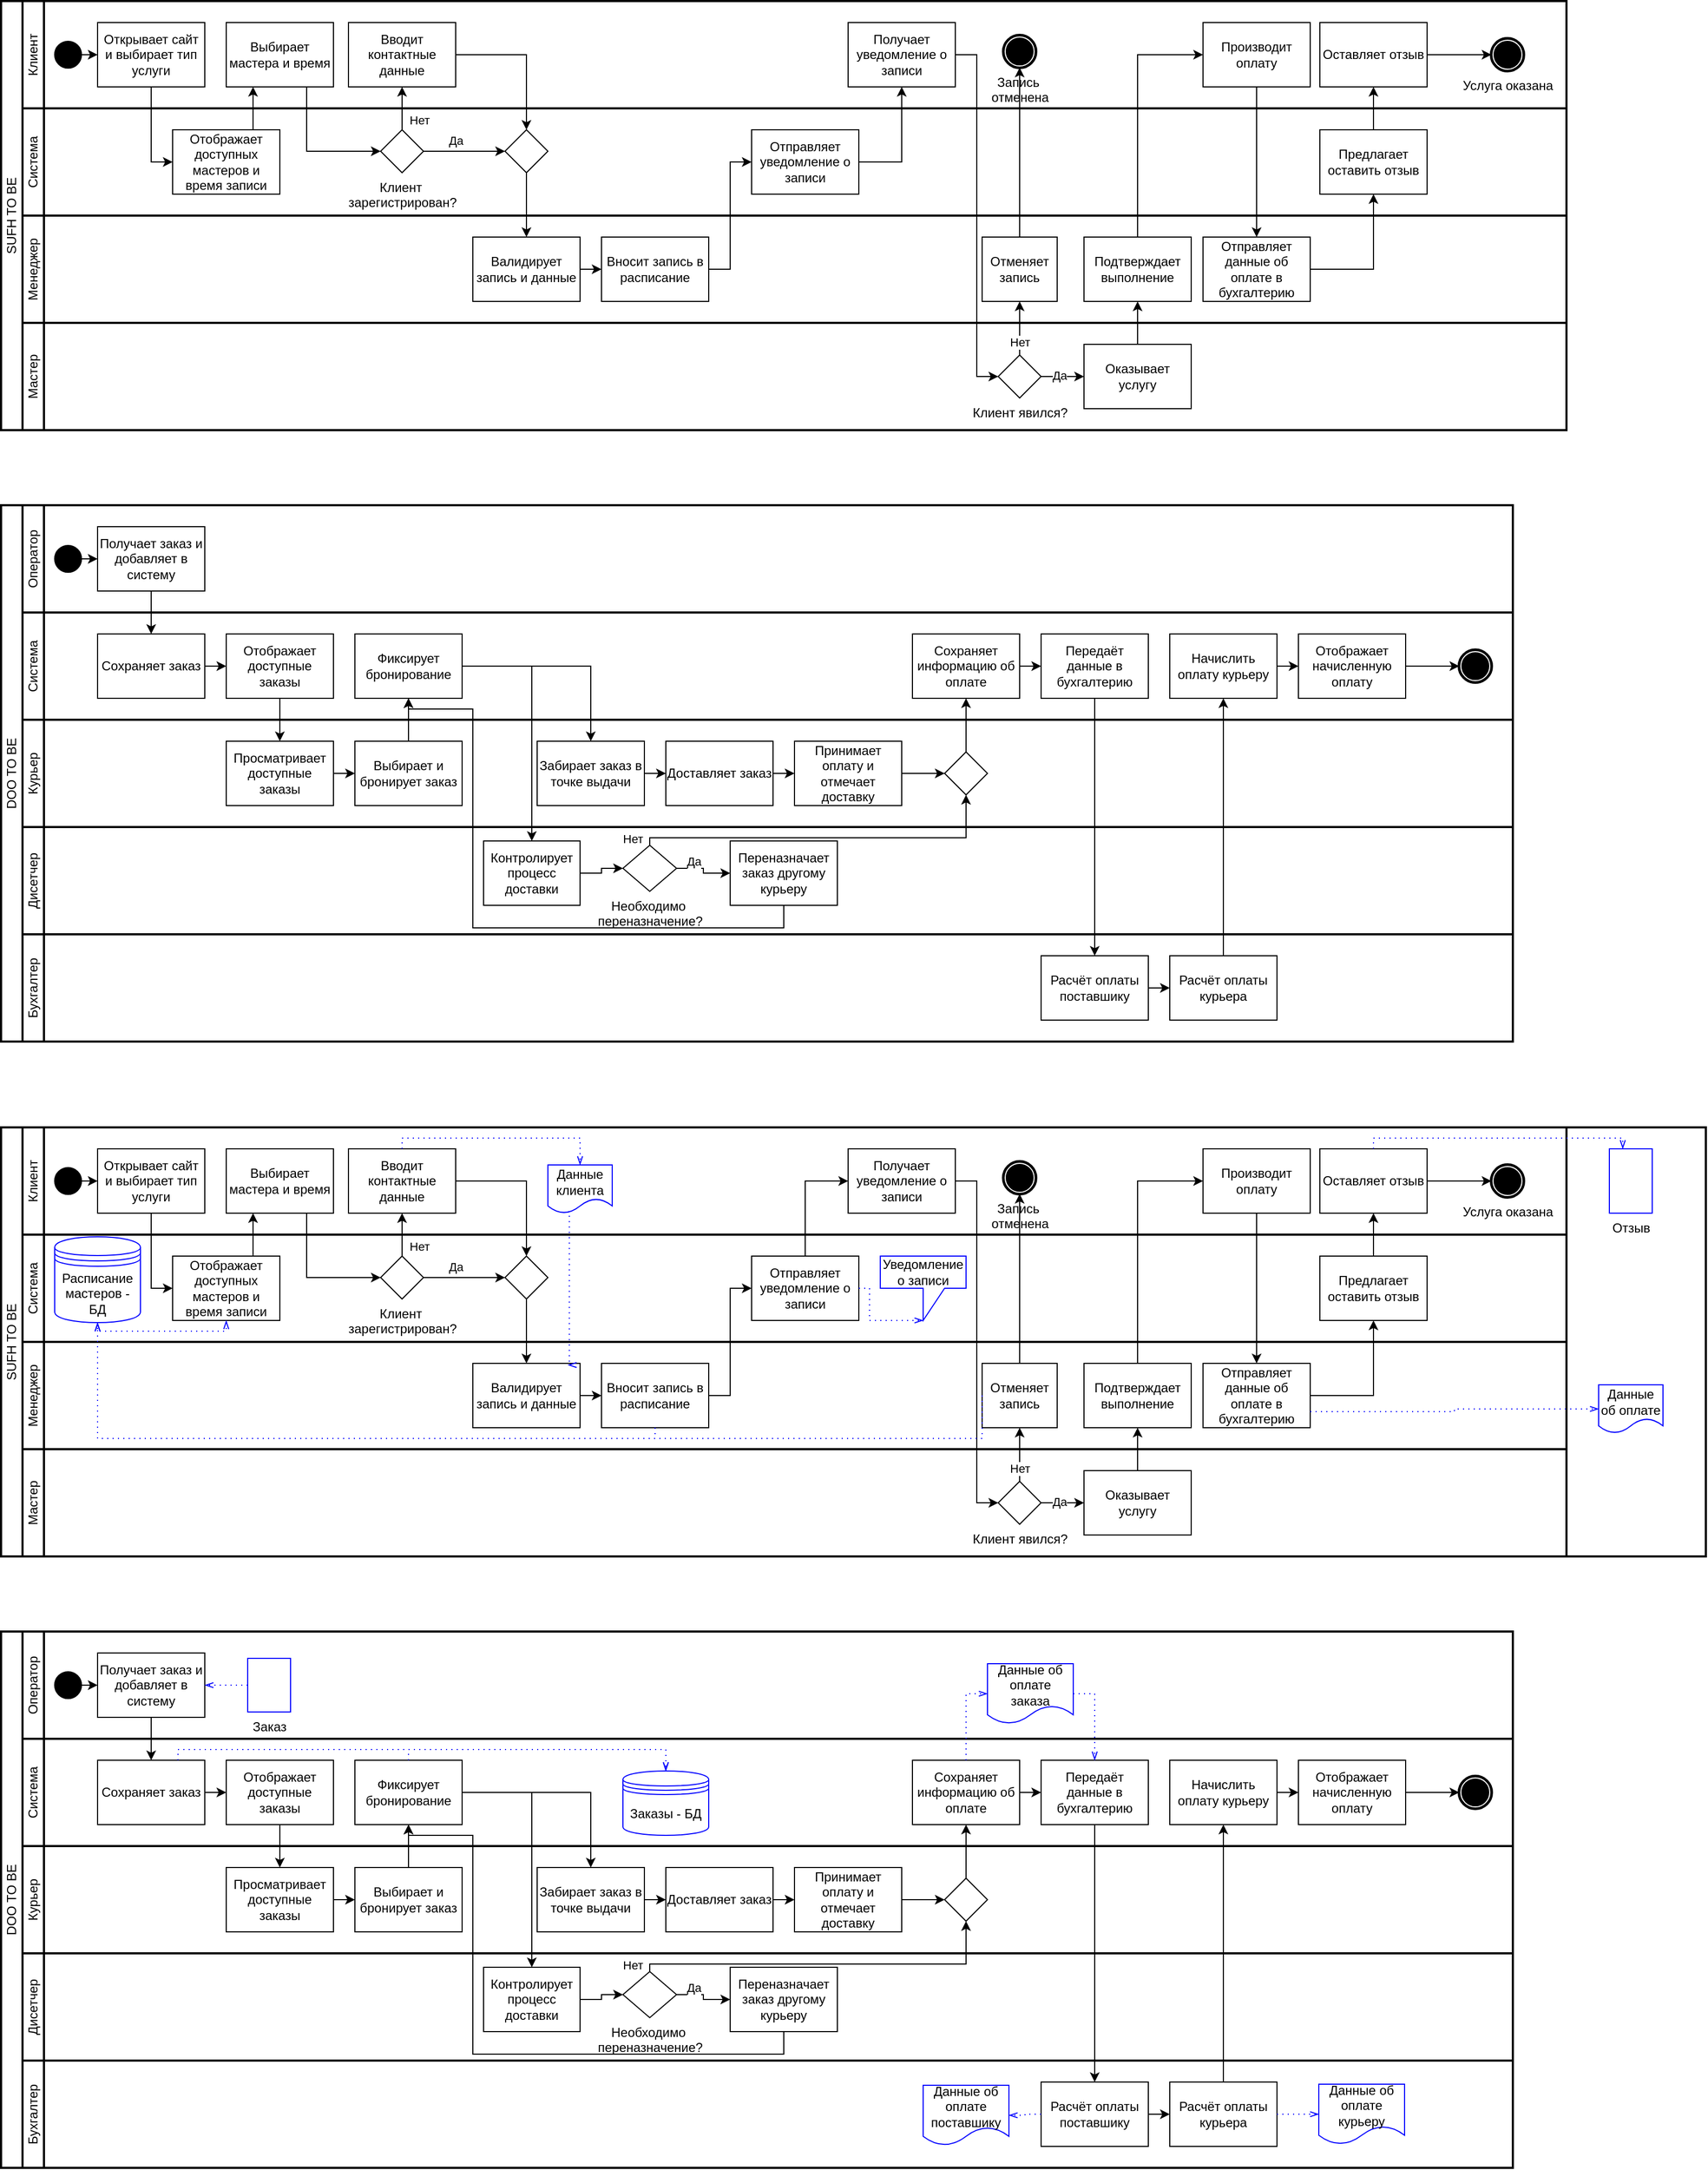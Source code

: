 <mxfile version="28.2.5">
  <diagram name="Страница — 1" id="eOphXxd3nNXZQf7CQckB">
    <mxGraphModel dx="1790" dy="2047" grid="1" gridSize="10" guides="1" tooltips="1" connect="1" arrows="1" fold="1" page="1" pageScale="1" pageWidth="827" pageHeight="1169" math="0" shadow="0">
      <root>
        <mxCell id="0" />
        <mxCell id="1" parent="0" />
        <mxCell id="T9IUmMsiVXk63VJ6qWX9-1" value="SUFH TO BE" style="swimlane;html=1;startSize=20;fontStyle=0;collapsible=0;horizontal=0;swimlaneLine=1;swimlaneFillColor=#ffffff;strokeWidth=2;whiteSpace=wrap;" parent="1" vertex="1">
          <mxGeometry x="20" y="170" width="1460" height="400" as="geometry" />
        </mxCell>
        <mxCell id="T9IUmMsiVXk63VJ6qWX9-2" value="Клиент" style="swimlane;html=1;startSize=20;fontStyle=0;collapsible=0;horizontal=0;swimlaneLine=1;swimlaneFillColor=#ffffff;strokeWidth=2;whiteSpace=wrap;" parent="T9IUmMsiVXk63VJ6qWX9-1" vertex="1">
          <mxGeometry x="20" width="1440" height="100" as="geometry" />
        </mxCell>
        <mxCell id="T9IUmMsiVXk63VJ6qWX9-6" value="" style="points=[[0.145,0.145,0],[0.5,0,0],[0.855,0.145,0],[1,0.5,0],[0.855,0.855,0],[0.5,1,0],[0.145,0.855,0],[0,0.5,0]];shape=mxgraph.bpmn.event;html=1;verticalLabelPosition=bottom;labelBackgroundColor=#ffffff;verticalAlign=top;align=center;perimeter=ellipsePerimeter;outlineConnect=0;aspect=fixed;outline=standard;symbol=general;fillColor=#000000;" parent="T9IUmMsiVXk63VJ6qWX9-2" vertex="1">
          <mxGeometry x="30" y="37.5" width="25" height="25" as="geometry" />
        </mxCell>
        <mxCell id="T9IUmMsiVXk63VJ6qWX9-7" value="Открывает сайт и выбирает тип услуги" style="points=[[0.25,0,0],[0.5,0,0],[0.75,0,0],[1,0.25,0],[1,0.5,0],[1,0.75,0],[0.75,1,0],[0.5,1,0],[0.25,1,0],[0,0.75,0],[0,0.5,0],[0,0.25,0]];shape=mxgraph.bpmn.task2;whiteSpace=wrap;rectStyle=rounded;size=10;html=1;container=1;expand=0;collapsible=0;taskMarker=abstract;" parent="T9IUmMsiVXk63VJ6qWX9-2" vertex="1">
          <mxGeometry x="70" y="20" width="100" height="60" as="geometry" />
        </mxCell>
        <mxCell id="T9IUmMsiVXk63VJ6qWX9-8" style="edgeStyle=orthogonalEdgeStyle;rounded=0;orthogonalLoop=1;jettySize=auto;html=1;exitX=1;exitY=0.5;exitDx=0;exitDy=0;exitPerimeter=0;entryX=0;entryY=0.5;entryDx=0;entryDy=0;entryPerimeter=0;" parent="T9IUmMsiVXk63VJ6qWX9-2" source="T9IUmMsiVXk63VJ6qWX9-6" target="T9IUmMsiVXk63VJ6qWX9-7" edge="1">
          <mxGeometry relative="1" as="geometry" />
        </mxCell>
        <mxCell id="T9IUmMsiVXk63VJ6qWX9-10" value="Выбирает мастера и время" style="points=[[0.25,0,0],[0.5,0,0],[0.75,0,0],[1,0.25,0],[1,0.5,0],[1,0.75,0],[0.75,1,0],[0.5,1,0],[0.25,1,0],[0,0.75,0],[0,0.5,0],[0,0.25,0]];shape=mxgraph.bpmn.task2;whiteSpace=wrap;rectStyle=rounded;size=10;html=1;container=1;expand=0;collapsible=0;taskMarker=abstract;" parent="T9IUmMsiVXk63VJ6qWX9-2" vertex="1">
          <mxGeometry x="190" y="20" width="100" height="60" as="geometry" />
        </mxCell>
        <mxCell id="T9IUmMsiVXk63VJ6qWX9-15" value="Вводит контактные данные" style="points=[[0.25,0,0],[0.5,0,0],[0.75,0,0],[1,0.25,0],[1,0.5,0],[1,0.75,0],[0.75,1,0],[0.5,1,0],[0.25,1,0],[0,0.75,0],[0,0.5,0],[0,0.25,0]];shape=mxgraph.bpmn.task2;whiteSpace=wrap;rectStyle=rounded;size=10;html=1;container=1;expand=0;collapsible=0;taskMarker=abstract;" parent="T9IUmMsiVXk63VJ6qWX9-2" vertex="1">
          <mxGeometry x="304" y="20" width="100" height="60" as="geometry" />
        </mxCell>
        <mxCell id="T9IUmMsiVXk63VJ6qWX9-35" value="Получает уведомление о записи" style="points=[[0.25,0,0],[0.5,0,0],[0.75,0,0],[1,0.25,0],[1,0.5,0],[1,0.75,0],[0.75,1,0],[0.5,1,0],[0.25,1,0],[0,0.75,0],[0,0.5,0],[0,0.25,0]];shape=mxgraph.bpmn.task2;whiteSpace=wrap;rectStyle=rounded;size=10;html=1;container=1;expand=0;collapsible=0;taskMarker=abstract;" parent="T9IUmMsiVXk63VJ6qWX9-2" vertex="1">
          <mxGeometry x="770" y="20" width="100" height="60" as="geometry" />
        </mxCell>
        <mxCell id="T9IUmMsiVXk63VJ6qWX9-46" value="Производит оплату" style="points=[[0.25,0,0],[0.5,0,0],[0.75,0,0],[1,0.25,0],[1,0.5,0],[1,0.75,0],[0.75,1,0],[0.5,1,0],[0.25,1,0],[0,0.75,0],[0,0.5,0],[0,0.25,0]];shape=mxgraph.bpmn.task2;whiteSpace=wrap;rectStyle=rounded;size=10;html=1;container=1;expand=0;collapsible=0;taskMarker=abstract;" parent="T9IUmMsiVXk63VJ6qWX9-2" vertex="1">
          <mxGeometry x="1101" y="20" width="100" height="60" as="geometry" />
        </mxCell>
        <mxCell id="T9IUmMsiVXk63VJ6qWX9-41" value="Подтверждает выполнение" style="points=[[0.25,0,0],[0.5,0,0],[0.75,0,0],[1,0.25,0],[1,0.5,0],[1,0.75,0],[0.75,1,0],[0.5,1,0],[0.25,1,0],[0,0.75,0],[0,0.5,0],[0,0.25,0]];shape=mxgraph.bpmn.task2;whiteSpace=wrap;rectStyle=rounded;size=10;html=1;container=1;expand=0;collapsible=0;taskMarker=abstract;" parent="T9IUmMsiVXk63VJ6qWX9-2" vertex="1">
          <mxGeometry x="990" y="220" width="100" height="60" as="geometry" />
        </mxCell>
        <mxCell id="T9IUmMsiVXk63VJ6qWX9-48" value="Передаёт данные об оплате в бухгалтерию" style="points=[[0.25,0,0],[0.5,0,0],[0.75,0,0],[1,0.25,0],[1,0.5,0],[1,0.75,0],[0.75,1,0],[0.5,1,0],[0.25,1,0],[0,0.75,0],[0,0.5,0],[0,0.25,0]];shape=mxgraph.bpmn.task2;whiteSpace=wrap;rectStyle=rounded;size=10;html=1;container=1;expand=0;collapsible=0;taskMarker=abstract;" parent="T9IUmMsiVXk63VJ6qWX9-2" vertex="1">
          <mxGeometry x="1110" y="220" width="100" height="60" as="geometry" />
        </mxCell>
        <mxCell id="T9IUmMsiVXk63VJ6qWX9-50" style="edgeStyle=orthogonalEdgeStyle;rounded=0;orthogonalLoop=1;jettySize=auto;html=1;exitX=1;exitY=0.5;exitDx=0;exitDy=0;exitPerimeter=0;entryX=0;entryY=0.5;entryDx=0;entryDy=0;entryPerimeter=0;" parent="T9IUmMsiVXk63VJ6qWX9-2" source="T9IUmMsiVXk63VJ6qWX9-41" target="T9IUmMsiVXk63VJ6qWX9-48" edge="1">
          <mxGeometry relative="1" as="geometry" />
        </mxCell>
        <mxCell id="T9IUmMsiVXk63VJ6qWX9-60" value="Запись&amp;nbsp;&lt;div&gt;отменена&lt;/div&gt;" style="points=[[0.145,0.145,0],[0.5,0,0],[0.855,0.145,0],[1,0.5,0],[0.855,0.855,0],[0.5,1,0],[0.145,0.855,0],[0,0.5,0]];shape=mxgraph.bpmn.event;html=1;verticalLabelPosition=bottom;labelBackgroundColor=#ffffff;verticalAlign=top;align=center;perimeter=ellipsePerimeter;outlineConnect=0;aspect=fixed;outline=end;symbol=terminate;" parent="T9IUmMsiVXk63VJ6qWX9-2" vertex="1">
          <mxGeometry x="915" y="32" width="30" height="30" as="geometry" />
        </mxCell>
        <mxCell id="T9IUmMsiVXk63VJ6qWX9-71" value="Оставляет отзыв" style="points=[[0.25,0,0],[0.5,0,0],[0.75,0,0],[1,0.25,0],[1,0.5,0],[1,0.75,0],[0.75,1,0],[0.5,1,0],[0.25,1,0],[0,0.75,0],[0,0.5,0],[0,0.25,0]];shape=mxgraph.bpmn.task2;whiteSpace=wrap;rectStyle=rounded;size=10;html=1;container=1;expand=0;collapsible=0;taskMarker=abstract;" parent="T9IUmMsiVXk63VJ6qWX9-2" vertex="1">
          <mxGeometry x="1210" y="20" width="100" height="60" as="geometry" />
        </mxCell>
        <mxCell id="T9IUmMsiVXk63VJ6qWX9-74" value="Услуга оказана" style="points=[[0.145,0.145,0],[0.5,0,0],[0.855,0.145,0],[1,0.5,0],[0.855,0.855,0],[0.5,1,0],[0.145,0.855,0],[0,0.5,0]];shape=mxgraph.bpmn.event;html=1;verticalLabelPosition=bottom;labelBackgroundColor=#ffffff;verticalAlign=top;align=center;perimeter=ellipsePerimeter;outlineConnect=0;aspect=fixed;outline=end;symbol=terminate;" parent="T9IUmMsiVXk63VJ6qWX9-2" vertex="1">
          <mxGeometry x="1370" y="35" width="30" height="30" as="geometry" />
        </mxCell>
        <mxCell id="T9IUmMsiVXk63VJ6qWX9-76" style="edgeStyle=orthogonalEdgeStyle;rounded=0;orthogonalLoop=1;jettySize=auto;html=1;exitX=1;exitY=0.5;exitDx=0;exitDy=0;exitPerimeter=0;entryX=0;entryY=0.5;entryDx=0;entryDy=0;entryPerimeter=0;" parent="T9IUmMsiVXk63VJ6qWX9-2" source="T9IUmMsiVXk63VJ6qWX9-71" target="T9IUmMsiVXk63VJ6qWX9-74" edge="1">
          <mxGeometry relative="1" as="geometry" />
        </mxCell>
        <mxCell id="T9IUmMsiVXk63VJ6qWX9-3" value="Система" style="swimlane;html=1;startSize=20;fontStyle=0;collapsible=0;horizontal=0;swimlaneLine=1;swimlaneFillColor=#ffffff;strokeWidth=2;whiteSpace=wrap;" parent="T9IUmMsiVXk63VJ6qWX9-1" vertex="1">
          <mxGeometry x="20" y="100" width="1440" height="100" as="geometry" />
        </mxCell>
        <mxCell id="T9IUmMsiVXk63VJ6qWX9-9" value="Отображает доступных мастеров и время записи" style="points=[[0.25,0,0],[0.5,0,0],[0.75,0,0],[1,0.25,0],[1,0.5,0],[1,0.75,0],[0.75,1,0],[0.5,1,0],[0.25,1,0],[0,0.75,0],[0,0.5,0],[0,0.25,0]];shape=mxgraph.bpmn.task2;whiteSpace=wrap;rectStyle=rounded;size=10;html=1;container=1;expand=0;collapsible=0;taskMarker=abstract;" parent="T9IUmMsiVXk63VJ6qWX9-3" vertex="1">
          <mxGeometry x="140" y="20" width="100" height="60" as="geometry" />
        </mxCell>
        <mxCell id="T9IUmMsiVXk63VJ6qWX9-22" style="edgeStyle=orthogonalEdgeStyle;rounded=0;orthogonalLoop=1;jettySize=auto;html=1;" parent="T9IUmMsiVXk63VJ6qWX9-3" source="T9IUmMsiVXk63VJ6qWX9-13" edge="1">
          <mxGeometry relative="1" as="geometry">
            <mxPoint x="450" y="40" as="targetPoint" />
          </mxGeometry>
        </mxCell>
        <mxCell id="T9IUmMsiVXk63VJ6qWX9-23" value="Да" style="edgeLabel;html=1;align=center;verticalAlign=middle;resizable=0;points=[];" parent="T9IUmMsiVXk63VJ6qWX9-22" vertex="1" connectable="0">
          <mxGeometry x="-0.424" relative="1" as="geometry">
            <mxPoint x="8" y="-10" as="offset" />
          </mxGeometry>
        </mxCell>
        <mxCell id="T9IUmMsiVXk63VJ6qWX9-13" value="Клиент&amp;nbsp;&lt;div&gt;зарегистрирован?&lt;/div&gt;" style="points=[[0.25,0.25,0],[0.5,0,0],[0.75,0.25,0],[1,0.5,0],[0.75,0.75,0],[0.5,1,0],[0.25,0.75,0],[0,0.5,0]];shape=mxgraph.bpmn.gateway2;html=1;verticalLabelPosition=bottom;labelBackgroundColor=#ffffff;verticalAlign=top;align=center;perimeter=rhombusPerimeter;outlineConnect=0;outline=none;symbol=none;" parent="T9IUmMsiVXk63VJ6qWX9-3" vertex="1">
          <mxGeometry x="334" y="20" width="40" height="40" as="geometry" />
        </mxCell>
        <mxCell id="T9IUmMsiVXk63VJ6qWX9-20" value="" style="points=[[0.25,0.25,0],[0.5,0,0],[0.75,0.25,0],[1,0.5,0],[0.75,0.75,0],[0.5,1,0],[0.25,0.75,0],[0,0.5,0]];shape=mxgraph.bpmn.gateway2;html=1;verticalLabelPosition=bottom;labelBackgroundColor=#ffffff;verticalAlign=top;align=center;perimeter=rhombusPerimeter;outlineConnect=0;outline=none;symbol=none;" parent="T9IUmMsiVXk63VJ6qWX9-3" vertex="1">
          <mxGeometry x="450" y="20" width="40" height="40" as="geometry" />
        </mxCell>
        <mxCell id="T9IUmMsiVXk63VJ6qWX9-33" value="Отправляет уведомление о записи" style="points=[[0.25,0,0],[0.5,0,0],[0.75,0,0],[1,0.25,0],[1,0.5,0],[1,0.75,0],[0.75,1,0],[0.5,1,0],[0.25,1,0],[0,0.75,0],[0,0.5,0],[0,0.25,0]];shape=mxgraph.bpmn.task2;whiteSpace=wrap;rectStyle=rounded;size=10;html=1;container=1;expand=0;collapsible=0;taskMarker=abstract;" parent="T9IUmMsiVXk63VJ6qWX9-3" vertex="1">
          <mxGeometry x="680" y="20" width="100" height="60" as="geometry" />
        </mxCell>
        <mxCell id="T9IUmMsiVXk63VJ6qWX9-69" value="Предлагает оставить отзыв" style="points=[[0.25,0,0],[0.5,0,0],[0.75,0,0],[1,0.25,0],[1,0.5,0],[1,0.75,0],[0.75,1,0],[0.5,1,0],[0.25,1,0],[0,0.75,0],[0,0.5,0],[0,0.25,0]];shape=mxgraph.bpmn.task2;whiteSpace=wrap;rectStyle=rounded;size=10;html=1;container=1;expand=0;collapsible=0;taskMarker=abstract;" parent="T9IUmMsiVXk63VJ6qWX9-3" vertex="1">
          <mxGeometry x="1210" y="20" width="100" height="60" as="geometry" />
        </mxCell>
        <mxCell id="T9IUmMsiVXk63VJ6qWX9-4" value="Менеджер" style="swimlane;html=1;startSize=20;fontStyle=0;collapsible=0;horizontal=0;swimlaneLine=1;swimlaneFillColor=#ffffff;strokeWidth=2;whiteSpace=wrap;" parent="T9IUmMsiVXk63VJ6qWX9-1" vertex="1">
          <mxGeometry x="20" y="200" width="1440" height="100" as="geometry" />
        </mxCell>
        <mxCell id="T9IUmMsiVXk63VJ6qWX9-25" value="Валидирует запись и данные&lt;span style=&quot;color: rgba(0, 0, 0, 0); font-family: monospace; font-size: 0px; text-align: start; text-wrap-mode: nowrap;&quot;&gt;%3CmxGraphModel%3E%3Croot%3E%3CmxCell%20id%3D%220%22%2F%3E%3CmxCell%20id%3D%221%22%20parent%3D%220%22%2F%3E%3CmxCell%20id%3D%222%22%20value%3D%22%D0%92%D0%B2%D0%BE%D0%B4%D0%B8%D1%82%20%D0%BA%D0%BE%D0%BD%D1%82%D0%B0%D0%BA%D1%82%D0%BD%D1%8B%D0%B5%20%D0%B4%D0%B0%D0%BD%D0%BD%D1%8B%D0%B5%22%20style%3D%22points%3D%5B%5B0.25%2C0%2C0%5D%2C%5B0.5%2C0%2C0%5D%2C%5B0.75%2C0%2C0%5D%2C%5B1%2C0.25%2C0%5D%2C%5B1%2C0.5%2C0%5D%2C%5B1%2C0.75%2C0%5D%2C%5B0.75%2C1%2C0%5D%2C%5B0.5%2C1%2C0%5D%2C%5B0.25%2C1%2C0%5D%2C%5B0%2C0.75%2C0%5D%2C%5B0%2C0.5%2C0%5D%2C%5B0%2C0.25%2C0%5D%5D%3Bshape%3Dmxgraph.bpmn.task2%3BwhiteSpace%3Dwrap%3BrectStyle%3Drounded%3Bsize%3D10%3Bhtml%3D1%3Bcontainer%3D1%3Bexpand%3D0%3Bcollapsible%3D0%3BtaskMarker%3Dabstract%3B%22%20vertex%3D%221%22%20parent%3D%221%22%3E%3CmxGeometry%20x%3D%22344%22%20y%3D%22190%22%20width%3D%22100%22%20height%3D%2260%22%20as%3D%22geometry%22%2F%3E%3C%2FmxCell%3E%3C%2Froot%3E%3C%2FmxGraphModel%3E&lt;/span&gt;" style="points=[[0.25,0,0],[0.5,0,0],[0.75,0,0],[1,0.25,0],[1,0.5,0],[1,0.75,0],[0.75,1,0],[0.5,1,0],[0.25,1,0],[0,0.75,0],[0,0.5,0],[0,0.25,0]];shape=mxgraph.bpmn.task2;whiteSpace=wrap;rectStyle=rounded;size=10;html=1;container=1;expand=0;collapsible=0;taskMarker=abstract;" parent="T9IUmMsiVXk63VJ6qWX9-4" vertex="1">
          <mxGeometry x="420" y="20" width="100" height="60" as="geometry" />
        </mxCell>
        <mxCell id="T9IUmMsiVXk63VJ6qWX9-26" value="Вносит запись в расписание" style="points=[[0.25,0,0],[0.5,0,0],[0.75,0,0],[1,0.25,0],[1,0.5,0],[1,0.75,0],[0.75,1,0],[0.5,1,0],[0.25,1,0],[0,0.75,0],[0,0.5,0],[0,0.25,0]];shape=mxgraph.bpmn.task2;whiteSpace=wrap;rectStyle=rounded;size=10;html=1;container=1;expand=0;collapsible=0;taskMarker=abstract;" parent="T9IUmMsiVXk63VJ6qWX9-4" vertex="1">
          <mxGeometry x="540" y="20" width="100" height="60" as="geometry" />
        </mxCell>
        <mxCell id="T9IUmMsiVXk63VJ6qWX9-28" style="edgeStyle=orthogonalEdgeStyle;rounded=0;orthogonalLoop=1;jettySize=auto;html=1;exitX=1;exitY=0.5;exitDx=0;exitDy=0;exitPerimeter=0;entryX=0;entryY=0.5;entryDx=0;entryDy=0;entryPerimeter=0;" parent="T9IUmMsiVXk63VJ6qWX9-4" source="T9IUmMsiVXk63VJ6qWX9-25" target="T9IUmMsiVXk63VJ6qWX9-26" edge="1">
          <mxGeometry relative="1" as="geometry" />
        </mxCell>
        <mxCell id="T9IUmMsiVXk63VJ6qWX9-57" value="Отменяет запись" style="points=[[0.25,0,0],[0.5,0,0],[0.75,0,0],[1,0.25,0],[1,0.5,0],[1,0.75,0],[0.75,1,0],[0.5,1,0],[0.25,1,0],[0,0.75,0],[0,0.5,0],[0,0.25,0]];shape=mxgraph.bpmn.task2;whiteSpace=wrap;rectStyle=rounded;size=10;html=1;container=1;expand=0;collapsible=0;taskMarker=abstract;" parent="T9IUmMsiVXk63VJ6qWX9-4" vertex="1">
          <mxGeometry x="895" y="20" width="70" height="60" as="geometry" />
        </mxCell>
        <mxCell id="T9IUmMsiVXk63VJ6qWX9-64" value="Подтверждает выполнение" style="points=[[0.25,0,0],[0.5,0,0],[0.75,0,0],[1,0.25,0],[1,0.5,0],[1,0.75,0],[0.75,1,0],[0.5,1,0],[0.25,1,0],[0,0.75,0],[0,0.5,0],[0,0.25,0]];shape=mxgraph.bpmn.task2;whiteSpace=wrap;rectStyle=rounded;size=10;html=1;container=1;expand=0;collapsible=0;taskMarker=abstract;" parent="T9IUmMsiVXk63VJ6qWX9-4" vertex="1">
          <mxGeometry x="990" y="20" width="100" height="60" as="geometry" />
        </mxCell>
        <mxCell id="T9IUmMsiVXk63VJ6qWX9-67" value="Отправляет данные об оплате в бухгалтерию" style="points=[[0.25,0,0],[0.5,0,0],[0.75,0,0],[1,0.25,0],[1,0.5,0],[1,0.75,0],[0.75,1,0],[0.5,1,0],[0.25,1,0],[0,0.75,0],[0,0.5,0],[0,0.25,0]];shape=mxgraph.bpmn.task2;whiteSpace=wrap;rectStyle=rounded;size=10;html=1;container=1;expand=0;collapsible=0;taskMarker=abstract;" parent="T9IUmMsiVXk63VJ6qWX9-4" vertex="1">
          <mxGeometry x="1101" y="20" width="100" height="60" as="geometry" />
        </mxCell>
        <mxCell id="T9IUmMsiVXk63VJ6qWX9-5" value="Мастер" style="swimlane;html=1;startSize=20;fontStyle=0;collapsible=0;horizontal=0;swimlaneLine=1;swimlaneFillColor=#ffffff;strokeWidth=2;whiteSpace=wrap;" parent="T9IUmMsiVXk63VJ6qWX9-1" vertex="1">
          <mxGeometry x="20" y="300" width="1440" height="100" as="geometry" />
        </mxCell>
        <mxCell id="T9IUmMsiVXk63VJ6qWX9-51" value="Клиент явился?" style="points=[[0.25,0.25,0],[0.5,0,0],[0.75,0.25,0],[1,0.5,0],[0.75,0.75,0],[0.5,1,0],[0.25,0.75,0],[0,0.5,0]];shape=mxgraph.bpmn.gateway2;html=1;verticalLabelPosition=bottom;labelBackgroundColor=#ffffff;verticalAlign=top;align=center;perimeter=rhombusPerimeter;outlineConnect=0;outline=none;symbol=none;" parent="T9IUmMsiVXk63VJ6qWX9-5" vertex="1">
          <mxGeometry x="910" y="30" width="40" height="40" as="geometry" />
        </mxCell>
        <mxCell id="T9IUmMsiVXk63VJ6qWX9-53" value="Оказывает услугу" style="points=[[0.25,0,0],[0.5,0,0],[0.75,0,0],[1,0.25,0],[1,0.5,0],[1,0.75,0],[0.75,1,0],[0.5,1,0],[0.25,1,0],[0,0.75,0],[0,0.5,0],[0,0.25,0]];shape=mxgraph.bpmn.task2;whiteSpace=wrap;rectStyle=rounded;size=10;html=1;container=1;expand=0;collapsible=0;taskMarker=abstract;" parent="T9IUmMsiVXk63VJ6qWX9-5" vertex="1">
          <mxGeometry x="990" y="20" width="100" height="60" as="geometry" />
        </mxCell>
        <mxCell id="T9IUmMsiVXk63VJ6qWX9-54" style="edgeStyle=orthogonalEdgeStyle;rounded=0;orthogonalLoop=1;jettySize=auto;html=1;exitX=1;exitY=0.5;exitDx=0;exitDy=0;exitPerimeter=0;entryX=0;entryY=0.5;entryDx=0;entryDy=0;entryPerimeter=0;" parent="T9IUmMsiVXk63VJ6qWX9-5" source="T9IUmMsiVXk63VJ6qWX9-51" target="T9IUmMsiVXk63VJ6qWX9-53" edge="1">
          <mxGeometry relative="1" as="geometry" />
        </mxCell>
        <mxCell id="T9IUmMsiVXk63VJ6qWX9-55" value="Да" style="edgeLabel;html=1;align=center;verticalAlign=middle;resizable=0;points=[];" parent="T9IUmMsiVXk63VJ6qWX9-54" vertex="1" connectable="0">
          <mxGeometry x="-0.167" y="1" relative="1" as="geometry">
            <mxPoint as="offset" />
          </mxGeometry>
        </mxCell>
        <mxCell id="T9IUmMsiVXk63VJ6qWX9-11" style="edgeStyle=orthogonalEdgeStyle;rounded=0;orthogonalLoop=1;jettySize=auto;html=1;exitX=0.5;exitY=1;exitDx=0;exitDy=0;exitPerimeter=0;entryX=0;entryY=0.5;entryDx=0;entryDy=0;entryPerimeter=0;" parent="T9IUmMsiVXk63VJ6qWX9-1" source="T9IUmMsiVXk63VJ6qWX9-7" target="T9IUmMsiVXk63VJ6qWX9-9" edge="1">
          <mxGeometry relative="1" as="geometry" />
        </mxCell>
        <mxCell id="T9IUmMsiVXk63VJ6qWX9-12" style="edgeStyle=orthogonalEdgeStyle;rounded=0;orthogonalLoop=1;jettySize=auto;html=1;exitX=0.75;exitY=0;exitDx=0;exitDy=0;exitPerimeter=0;entryX=0.25;entryY=1;entryDx=0;entryDy=0;entryPerimeter=0;" parent="T9IUmMsiVXk63VJ6qWX9-1" source="T9IUmMsiVXk63VJ6qWX9-9" target="T9IUmMsiVXk63VJ6qWX9-10" edge="1">
          <mxGeometry relative="1" as="geometry" />
        </mxCell>
        <mxCell id="T9IUmMsiVXk63VJ6qWX9-14" style="edgeStyle=orthogonalEdgeStyle;rounded=0;orthogonalLoop=1;jettySize=auto;html=1;exitX=0.75;exitY=1;exitDx=0;exitDy=0;exitPerimeter=0;entryX=0;entryY=0.5;entryDx=0;entryDy=0;entryPerimeter=0;" parent="T9IUmMsiVXk63VJ6qWX9-1" source="T9IUmMsiVXk63VJ6qWX9-10" target="T9IUmMsiVXk63VJ6qWX9-13" edge="1">
          <mxGeometry relative="1" as="geometry" />
        </mxCell>
        <mxCell id="T9IUmMsiVXk63VJ6qWX9-17" style="edgeStyle=orthogonalEdgeStyle;rounded=0;orthogonalLoop=1;jettySize=auto;html=1;exitX=0.5;exitY=0;exitDx=0;exitDy=0;exitPerimeter=0;entryX=0.5;entryY=1;entryDx=0;entryDy=0;entryPerimeter=0;" parent="T9IUmMsiVXk63VJ6qWX9-1" source="T9IUmMsiVXk63VJ6qWX9-13" target="T9IUmMsiVXk63VJ6qWX9-15" edge="1">
          <mxGeometry relative="1" as="geometry" />
        </mxCell>
        <mxCell id="T9IUmMsiVXk63VJ6qWX9-18" value="Нет" style="edgeLabel;html=1;align=center;verticalAlign=middle;resizable=0;points=[];" parent="T9IUmMsiVXk63VJ6qWX9-17" vertex="1" connectable="0">
          <mxGeometry x="-0.381" y="-1" relative="1" as="geometry">
            <mxPoint x="15" y="3" as="offset" />
          </mxGeometry>
        </mxCell>
        <mxCell id="T9IUmMsiVXk63VJ6qWX9-21" style="edgeStyle=orthogonalEdgeStyle;rounded=0;orthogonalLoop=1;jettySize=auto;html=1;entryX=0.5;entryY=0;entryDx=0;entryDy=0;entryPerimeter=0;" parent="T9IUmMsiVXk63VJ6qWX9-1" source="T9IUmMsiVXk63VJ6qWX9-15" target="T9IUmMsiVXk63VJ6qWX9-20" edge="1">
          <mxGeometry relative="1" as="geometry" />
        </mxCell>
        <mxCell id="T9IUmMsiVXk63VJ6qWX9-27" style="edgeStyle=orthogonalEdgeStyle;rounded=0;orthogonalLoop=1;jettySize=auto;html=1;exitX=0.5;exitY=1;exitDx=0;exitDy=0;exitPerimeter=0;entryX=0.5;entryY=0;entryDx=0;entryDy=0;entryPerimeter=0;" parent="T9IUmMsiVXk63VJ6qWX9-1" source="T9IUmMsiVXk63VJ6qWX9-20" target="T9IUmMsiVXk63VJ6qWX9-25" edge="1">
          <mxGeometry relative="1" as="geometry" />
        </mxCell>
        <mxCell id="T9IUmMsiVXk63VJ6qWX9-36" style="edgeStyle=orthogonalEdgeStyle;rounded=0;orthogonalLoop=1;jettySize=auto;html=1;exitX=1;exitY=0.5;exitDx=0;exitDy=0;exitPerimeter=0;" parent="T9IUmMsiVXk63VJ6qWX9-1" source="T9IUmMsiVXk63VJ6qWX9-33" target="T9IUmMsiVXk63VJ6qWX9-35" edge="1">
          <mxGeometry relative="1" as="geometry" />
        </mxCell>
        <mxCell id="T9IUmMsiVXk63VJ6qWX9-34" style="edgeStyle=orthogonalEdgeStyle;rounded=0;orthogonalLoop=1;jettySize=auto;html=1;exitX=1;exitY=0.5;exitDx=0;exitDy=0;exitPerimeter=0;entryX=0;entryY=0.5;entryDx=0;entryDy=0;entryPerimeter=0;" parent="T9IUmMsiVXk63VJ6qWX9-1" source="T9IUmMsiVXk63VJ6qWX9-26" target="T9IUmMsiVXk63VJ6qWX9-33" edge="1">
          <mxGeometry relative="1" as="geometry" />
        </mxCell>
        <mxCell id="T9IUmMsiVXk63VJ6qWX9-52" style="edgeStyle=orthogonalEdgeStyle;rounded=0;orthogonalLoop=1;jettySize=auto;html=1;exitX=1;exitY=0.5;exitDx=0;exitDy=0;exitPerimeter=0;entryX=0;entryY=0.5;entryDx=0;entryDy=0;entryPerimeter=0;" parent="T9IUmMsiVXk63VJ6qWX9-1" source="T9IUmMsiVXk63VJ6qWX9-35" target="T9IUmMsiVXk63VJ6qWX9-51" edge="1">
          <mxGeometry relative="1" as="geometry" />
        </mxCell>
        <mxCell id="T9IUmMsiVXk63VJ6qWX9-58" style="edgeStyle=orthogonalEdgeStyle;rounded=0;orthogonalLoop=1;jettySize=auto;html=1;exitX=0.5;exitY=0;exitDx=0;exitDy=0;exitPerimeter=0;entryX=0.5;entryY=1;entryDx=0;entryDy=0;entryPerimeter=0;" parent="T9IUmMsiVXk63VJ6qWX9-1" source="T9IUmMsiVXk63VJ6qWX9-51" target="T9IUmMsiVXk63VJ6qWX9-57" edge="1">
          <mxGeometry relative="1" as="geometry" />
        </mxCell>
        <mxCell id="T9IUmMsiVXk63VJ6qWX9-59" value="Нет" style="edgeLabel;html=1;align=center;verticalAlign=middle;resizable=0;points=[];" parent="T9IUmMsiVXk63VJ6qWX9-58" vertex="1" connectable="0">
          <mxGeometry x="-0.527" relative="1" as="geometry">
            <mxPoint as="offset" />
          </mxGeometry>
        </mxCell>
        <mxCell id="T9IUmMsiVXk63VJ6qWX9-61" style="edgeStyle=orthogonalEdgeStyle;rounded=0;orthogonalLoop=1;jettySize=auto;html=1;entryX=0.5;entryY=1;entryDx=0;entryDy=0;entryPerimeter=0;" parent="T9IUmMsiVXk63VJ6qWX9-1" source="T9IUmMsiVXk63VJ6qWX9-57" target="T9IUmMsiVXk63VJ6qWX9-60" edge="1">
          <mxGeometry relative="1" as="geometry" />
        </mxCell>
        <mxCell id="T9IUmMsiVXk63VJ6qWX9-65" style="edgeStyle=orthogonalEdgeStyle;rounded=0;orthogonalLoop=1;jettySize=auto;html=1;entryX=0.5;entryY=1;entryDx=0;entryDy=0;entryPerimeter=0;" parent="T9IUmMsiVXk63VJ6qWX9-1" source="T9IUmMsiVXk63VJ6qWX9-53" target="T9IUmMsiVXk63VJ6qWX9-64" edge="1">
          <mxGeometry relative="1" as="geometry" />
        </mxCell>
        <mxCell id="T9IUmMsiVXk63VJ6qWX9-66" style="edgeStyle=orthogonalEdgeStyle;rounded=0;orthogonalLoop=1;jettySize=auto;html=1;entryX=0;entryY=0.5;entryDx=0;entryDy=0;entryPerimeter=0;" parent="T9IUmMsiVXk63VJ6qWX9-1" source="T9IUmMsiVXk63VJ6qWX9-64" target="T9IUmMsiVXk63VJ6qWX9-46" edge="1">
          <mxGeometry relative="1" as="geometry">
            <Array as="points">
              <mxPoint x="1060" y="50" />
            </Array>
          </mxGeometry>
        </mxCell>
        <mxCell id="T9IUmMsiVXk63VJ6qWX9-68" style="edgeStyle=orthogonalEdgeStyle;rounded=0;orthogonalLoop=1;jettySize=auto;html=1;exitX=0.5;exitY=1;exitDx=0;exitDy=0;exitPerimeter=0;entryX=0.5;entryY=0;entryDx=0;entryDy=0;entryPerimeter=0;" parent="T9IUmMsiVXk63VJ6qWX9-1" source="T9IUmMsiVXk63VJ6qWX9-46" target="T9IUmMsiVXk63VJ6qWX9-67" edge="1">
          <mxGeometry relative="1" as="geometry" />
        </mxCell>
        <mxCell id="T9IUmMsiVXk63VJ6qWX9-70" style="edgeStyle=orthogonalEdgeStyle;rounded=0;orthogonalLoop=1;jettySize=auto;html=1;exitX=1;exitY=0.5;exitDx=0;exitDy=0;exitPerimeter=0;entryX=0.5;entryY=1;entryDx=0;entryDy=0;entryPerimeter=0;" parent="T9IUmMsiVXk63VJ6qWX9-1" source="T9IUmMsiVXk63VJ6qWX9-67" target="T9IUmMsiVXk63VJ6qWX9-69" edge="1">
          <mxGeometry relative="1" as="geometry" />
        </mxCell>
        <mxCell id="T9IUmMsiVXk63VJ6qWX9-72" style="edgeStyle=orthogonalEdgeStyle;rounded=0;orthogonalLoop=1;jettySize=auto;html=1;exitX=0.5;exitY=0;exitDx=0;exitDy=0;exitPerimeter=0;" parent="T9IUmMsiVXk63VJ6qWX9-1" source="T9IUmMsiVXk63VJ6qWX9-69" target="T9IUmMsiVXk63VJ6qWX9-71" edge="1">
          <mxGeometry relative="1" as="geometry" />
        </mxCell>
        <mxCell id="g0kMTM-8Zgv5pZky8I2N-1" value="DOO TO BE" style="swimlane;html=1;startSize=20;fontStyle=0;collapsible=0;horizontal=0;swimlaneLine=1;swimlaneFillColor=#ffffff;strokeWidth=2;whiteSpace=wrap;" vertex="1" parent="1">
          <mxGeometry x="20" y="640" width="1410" height="500" as="geometry" />
        </mxCell>
        <mxCell id="g0kMTM-8Zgv5pZky8I2N-2" value="Оператор" style="swimlane;html=1;startSize=20;fontStyle=0;collapsible=0;horizontal=0;swimlaneLine=1;swimlaneFillColor=#ffffff;strokeWidth=2;whiteSpace=wrap;" vertex="1" parent="g0kMTM-8Zgv5pZky8I2N-1">
          <mxGeometry x="20" width="1390" height="100" as="geometry" />
        </mxCell>
        <mxCell id="g0kMTM-8Zgv5pZky8I2N-3" value="" style="points=[[0.145,0.145,0],[0.5,0,0],[0.855,0.145,0],[1,0.5,0],[0.855,0.855,0],[0.5,1,0],[0.145,0.855,0],[0,0.5,0]];shape=mxgraph.bpmn.event;html=1;verticalLabelPosition=bottom;labelBackgroundColor=#ffffff;verticalAlign=top;align=center;perimeter=ellipsePerimeter;outlineConnect=0;aspect=fixed;outline=standard;symbol=general;fillColor=#000000;" vertex="1" parent="g0kMTM-8Zgv5pZky8I2N-2">
          <mxGeometry x="30" y="37.5" width="25" height="25" as="geometry" />
        </mxCell>
        <mxCell id="g0kMTM-8Zgv5pZky8I2N-55" value="Получает заказ и добавляет в систему" style="points=[[0.25,0,0],[0.5,0,0],[0.75,0,0],[1,0.25,0],[1,0.5,0],[1,0.75,0],[0.75,1,0],[0.5,1,0],[0.25,1,0],[0,0.75,0],[0,0.5,0],[0,0.25,0]];shape=mxgraph.bpmn.task2;whiteSpace=wrap;rectStyle=rounded;size=10;html=1;container=1;expand=0;collapsible=0;taskMarker=abstract;" vertex="1" parent="g0kMTM-8Zgv5pZky8I2N-2">
          <mxGeometry x="70" y="20" width="100" height="60" as="geometry" />
        </mxCell>
        <mxCell id="g0kMTM-8Zgv5pZky8I2N-56" style="edgeStyle=orthogonalEdgeStyle;rounded=0;orthogonalLoop=1;jettySize=auto;html=1;exitX=1;exitY=0.5;exitDx=0;exitDy=0;exitPerimeter=0;entryX=0;entryY=0.5;entryDx=0;entryDy=0;entryPerimeter=0;" edge="1" parent="g0kMTM-8Zgv5pZky8I2N-2" source="g0kMTM-8Zgv5pZky8I2N-3" target="g0kMTM-8Zgv5pZky8I2N-55">
          <mxGeometry relative="1" as="geometry" />
        </mxCell>
        <mxCell id="g0kMTM-8Zgv5pZky8I2N-17" value="Система" style="swimlane;html=1;startSize=20;fontStyle=0;collapsible=0;horizontal=0;swimlaneLine=1;swimlaneFillColor=#ffffff;strokeWidth=2;whiteSpace=wrap;" vertex="1" parent="g0kMTM-8Zgv5pZky8I2N-1">
          <mxGeometry x="20" y="100" width="1390" height="100" as="geometry" />
        </mxCell>
        <mxCell id="g0kMTM-8Zgv5pZky8I2N-57" value="Сохраняет заказ" style="points=[[0.25,0,0],[0.5,0,0],[0.75,0,0],[1,0.25,0],[1,0.5,0],[1,0.75,0],[0.75,1,0],[0.5,1,0],[0.25,1,0],[0,0.75,0],[0,0.5,0],[0,0.25,0]];shape=mxgraph.bpmn.task2;whiteSpace=wrap;rectStyle=rounded;size=10;html=1;container=1;expand=0;collapsible=0;taskMarker=abstract;" vertex="1" parent="g0kMTM-8Zgv5pZky8I2N-17">
          <mxGeometry x="70" y="20" width="100" height="60" as="geometry" />
        </mxCell>
        <mxCell id="g0kMTM-8Zgv5pZky8I2N-59" value="Отображает доступные заказы" style="points=[[0.25,0,0],[0.5,0,0],[0.75,0,0],[1,0.25,0],[1,0.5,0],[1,0.75,0],[0.75,1,0],[0.5,1,0],[0.25,1,0],[0,0.75,0],[0,0.5,0],[0,0.25,0]];shape=mxgraph.bpmn.task2;whiteSpace=wrap;rectStyle=rounded;size=10;html=1;container=1;expand=0;collapsible=0;taskMarker=abstract;" vertex="1" parent="g0kMTM-8Zgv5pZky8I2N-17">
          <mxGeometry x="190" y="20" width="100" height="60" as="geometry" />
        </mxCell>
        <mxCell id="g0kMTM-8Zgv5pZky8I2N-60" style="edgeStyle=orthogonalEdgeStyle;rounded=0;orthogonalLoop=1;jettySize=auto;html=1;exitX=1;exitY=0.5;exitDx=0;exitDy=0;exitPerimeter=0;entryX=0;entryY=0.5;entryDx=0;entryDy=0;entryPerimeter=0;" edge="1" parent="g0kMTM-8Zgv5pZky8I2N-17" source="g0kMTM-8Zgv5pZky8I2N-57" target="g0kMTM-8Zgv5pZky8I2N-59">
          <mxGeometry relative="1" as="geometry" />
        </mxCell>
        <mxCell id="g0kMTM-8Zgv5pZky8I2N-70" value="Фиксирует бронирование" style="points=[[0.25,0,0],[0.5,0,0],[0.75,0,0],[1,0.25,0],[1,0.5,0],[1,0.75,0],[0.75,1,0],[0.5,1,0],[0.25,1,0],[0,0.75,0],[0,0.5,0],[0,0.25,0]];shape=mxgraph.bpmn.task2;whiteSpace=wrap;rectStyle=rounded;size=10;html=1;container=1;expand=0;collapsible=0;taskMarker=abstract;" vertex="1" parent="g0kMTM-8Zgv5pZky8I2N-17">
          <mxGeometry x="310" y="20" width="100" height="60" as="geometry" />
        </mxCell>
        <mxCell id="g0kMTM-8Zgv5pZky8I2N-88" value="Сохраняет информацию об оплате" style="points=[[0.25,0,0],[0.5,0,0],[0.75,0,0],[1,0.25,0],[1,0.5,0],[1,0.75,0],[0.75,1,0],[0.5,1,0],[0.25,1,0],[0,0.75,0],[0,0.5,0],[0,0.25,0]];shape=mxgraph.bpmn.task2;whiteSpace=wrap;rectStyle=rounded;size=10;html=1;container=1;expand=0;collapsible=0;taskMarker=abstract;" vertex="1" parent="g0kMTM-8Zgv5pZky8I2N-17">
          <mxGeometry x="830" y="20" width="100" height="60" as="geometry" />
        </mxCell>
        <mxCell id="g0kMTM-8Zgv5pZky8I2N-94" value="Передаёт данные в бухгалтерию" style="points=[[0.25,0,0],[0.5,0,0],[0.75,0,0],[1,0.25,0],[1,0.5,0],[1,0.75,0],[0.75,1,0],[0.5,1,0],[0.25,1,0],[0,0.75,0],[0,0.5,0],[0,0.25,0]];shape=mxgraph.bpmn.task2;whiteSpace=wrap;rectStyle=rounded;size=10;html=1;container=1;expand=0;collapsible=0;taskMarker=abstract;" vertex="1" parent="g0kMTM-8Zgv5pZky8I2N-17">
          <mxGeometry x="950" y="20" width="100" height="60" as="geometry" />
        </mxCell>
        <mxCell id="g0kMTM-8Zgv5pZky8I2N-95" style="edgeStyle=orthogonalEdgeStyle;rounded=0;orthogonalLoop=1;jettySize=auto;html=1;exitX=1;exitY=0.5;exitDx=0;exitDy=0;exitPerimeter=0;entryX=0;entryY=0.5;entryDx=0;entryDy=0;entryPerimeter=0;" edge="1" parent="g0kMTM-8Zgv5pZky8I2N-17" source="g0kMTM-8Zgv5pZky8I2N-88" target="g0kMTM-8Zgv5pZky8I2N-94">
          <mxGeometry relative="1" as="geometry" />
        </mxCell>
        <mxCell id="g0kMTM-8Zgv5pZky8I2N-98" value="Начислить оплату курьеру" style="points=[[0.25,0,0],[0.5,0,0],[0.75,0,0],[1,0.25,0],[1,0.5,0],[1,0.75,0],[0.75,1,0],[0.5,1,0],[0.25,1,0],[0,0.75,0],[0,0.5,0],[0,0.25,0]];shape=mxgraph.bpmn.task2;whiteSpace=wrap;rectStyle=rounded;size=10;html=1;container=1;expand=0;collapsible=0;taskMarker=abstract;" vertex="1" parent="g0kMTM-8Zgv5pZky8I2N-17">
          <mxGeometry x="1070" y="20" width="100" height="60" as="geometry" />
        </mxCell>
        <mxCell id="g0kMTM-8Zgv5pZky8I2N-100" value="Отображает начисленную оплату" style="points=[[0.25,0,0],[0.5,0,0],[0.75,0,0],[1,0.25,0],[1,0.5,0],[1,0.75,0],[0.75,1,0],[0.5,1,0],[0.25,1,0],[0,0.75,0],[0,0.5,0],[0,0.25,0]];shape=mxgraph.bpmn.task2;whiteSpace=wrap;rectStyle=rounded;size=10;html=1;container=1;expand=0;collapsible=0;taskMarker=abstract;" vertex="1" parent="g0kMTM-8Zgv5pZky8I2N-17">
          <mxGeometry x="1190" y="20" width="100" height="60" as="geometry" />
        </mxCell>
        <mxCell id="g0kMTM-8Zgv5pZky8I2N-101" style="edgeStyle=orthogonalEdgeStyle;rounded=0;orthogonalLoop=1;jettySize=auto;html=1;exitX=1;exitY=0.5;exitDx=0;exitDy=0;exitPerimeter=0;entryX=0;entryY=0.5;entryDx=0;entryDy=0;entryPerimeter=0;" edge="1" parent="g0kMTM-8Zgv5pZky8I2N-17" source="g0kMTM-8Zgv5pZky8I2N-98" target="g0kMTM-8Zgv5pZky8I2N-100">
          <mxGeometry relative="1" as="geometry" />
        </mxCell>
        <mxCell id="g0kMTM-8Zgv5pZky8I2N-103" value="" style="points=[[0.145,0.145,0],[0.5,0,0],[0.855,0.145,0],[1,0.5,0],[0.855,0.855,0],[0.5,1,0],[0.145,0.855,0],[0,0.5,0]];shape=mxgraph.bpmn.event;html=1;verticalLabelPosition=bottom;labelBackgroundColor=#ffffff;verticalAlign=top;align=center;perimeter=ellipsePerimeter;outlineConnect=0;aspect=fixed;outline=end;symbol=terminate;" vertex="1" parent="g0kMTM-8Zgv5pZky8I2N-17">
          <mxGeometry x="1340" y="35" width="30" height="30" as="geometry" />
        </mxCell>
        <mxCell id="g0kMTM-8Zgv5pZky8I2N-104" style="edgeStyle=orthogonalEdgeStyle;rounded=0;orthogonalLoop=1;jettySize=auto;html=1;entryX=0;entryY=0.5;entryDx=0;entryDy=0;entryPerimeter=0;" edge="1" parent="g0kMTM-8Zgv5pZky8I2N-17" source="g0kMTM-8Zgv5pZky8I2N-100" target="g0kMTM-8Zgv5pZky8I2N-103">
          <mxGeometry relative="1" as="geometry" />
        </mxCell>
        <mxCell id="g0kMTM-8Zgv5pZky8I2N-25" value="Курьер" style="swimlane;html=1;startSize=20;fontStyle=0;collapsible=0;horizontal=0;swimlaneLine=1;swimlaneFillColor=#ffffff;strokeWidth=2;whiteSpace=wrap;" vertex="1" parent="g0kMTM-8Zgv5pZky8I2N-1">
          <mxGeometry x="20" y="200" width="1390" height="100" as="geometry" />
        </mxCell>
        <mxCell id="g0kMTM-8Zgv5pZky8I2N-61" value="Просматривает доступные заказы" style="points=[[0.25,0,0],[0.5,0,0],[0.75,0,0],[1,0.25,0],[1,0.5,0],[1,0.75,0],[0.75,1,0],[0.5,1,0],[0.25,1,0],[0,0.75,0],[0,0.5,0],[0,0.25,0]];shape=mxgraph.bpmn.task2;whiteSpace=wrap;rectStyle=rounded;size=10;html=1;container=1;expand=0;collapsible=0;taskMarker=abstract;" vertex="1" parent="g0kMTM-8Zgv5pZky8I2N-25">
          <mxGeometry x="190" y="20" width="100" height="60" as="geometry" />
        </mxCell>
        <mxCell id="g0kMTM-8Zgv5pZky8I2N-63" value="Выбирает и бронирует заказ" style="points=[[0.25,0,0],[0.5,0,0],[0.75,0,0],[1,0.25,0],[1,0.5,0],[1,0.75,0],[0.75,1,0],[0.5,1,0],[0.25,1,0],[0,0.75,0],[0,0.5,0],[0,0.25,0]];shape=mxgraph.bpmn.task2;whiteSpace=wrap;rectStyle=rounded;size=10;html=1;container=1;expand=0;collapsible=0;taskMarker=abstract;" vertex="1" parent="g0kMTM-8Zgv5pZky8I2N-25">
          <mxGeometry x="310" y="20" width="100" height="60" as="geometry" />
        </mxCell>
        <mxCell id="g0kMTM-8Zgv5pZky8I2N-64" style="edgeStyle=orthogonalEdgeStyle;rounded=0;orthogonalLoop=1;jettySize=auto;html=1;exitX=1;exitY=0.5;exitDx=0;exitDy=0;exitPerimeter=0;entryX=0;entryY=0.5;entryDx=0;entryDy=0;entryPerimeter=0;" edge="1" parent="g0kMTM-8Zgv5pZky8I2N-25" source="g0kMTM-8Zgv5pZky8I2N-61" target="g0kMTM-8Zgv5pZky8I2N-63">
          <mxGeometry relative="1" as="geometry" />
        </mxCell>
        <mxCell id="g0kMTM-8Zgv5pZky8I2N-72" value="Забирает заказ в точке выдачи" style="points=[[0.25,0,0],[0.5,0,0],[0.75,0,0],[1,0.25,0],[1,0.5,0],[1,0.75,0],[0.75,1,0],[0.5,1,0],[0.25,1,0],[0,0.75,0],[0,0.5,0],[0,0.25,0]];shape=mxgraph.bpmn.task2;whiteSpace=wrap;rectStyle=rounded;size=10;html=1;container=1;expand=0;collapsible=0;taskMarker=abstract;" vertex="1" parent="g0kMTM-8Zgv5pZky8I2N-25">
          <mxGeometry x="480" y="20" width="100" height="60" as="geometry" />
        </mxCell>
        <mxCell id="g0kMTM-8Zgv5pZky8I2N-74" value="Доставляет заказ" style="points=[[0.25,0,0],[0.5,0,0],[0.75,0,0],[1,0.25,0],[1,0.5,0],[1,0.75,0],[0.75,1,0],[0.5,1,0],[0.25,1,0],[0,0.75,0],[0,0.5,0],[0,0.25,0]];shape=mxgraph.bpmn.task2;whiteSpace=wrap;rectStyle=rounded;size=10;html=1;container=1;expand=0;collapsible=0;taskMarker=abstract;" vertex="1" parent="g0kMTM-8Zgv5pZky8I2N-25">
          <mxGeometry x="600" y="20" width="100" height="60" as="geometry" />
        </mxCell>
        <mxCell id="g0kMTM-8Zgv5pZky8I2N-75" value="Принимает оплату и отмечает доставку" style="points=[[0.25,0,0],[0.5,0,0],[0.75,0,0],[1,0.25,0],[1,0.5,0],[1,0.75,0],[0.75,1,0],[0.5,1,0],[0.25,1,0],[0,0.75,0],[0,0.5,0],[0,0.25,0]];shape=mxgraph.bpmn.task2;whiteSpace=wrap;rectStyle=rounded;size=10;html=1;container=1;expand=0;collapsible=0;taskMarker=abstract;" vertex="1" parent="g0kMTM-8Zgv5pZky8I2N-25">
          <mxGeometry x="720" y="20" width="100" height="60" as="geometry" />
        </mxCell>
        <mxCell id="g0kMTM-8Zgv5pZky8I2N-76" style="edgeStyle=orthogonalEdgeStyle;rounded=0;orthogonalLoop=1;jettySize=auto;html=1;exitX=1;exitY=0.5;exitDx=0;exitDy=0;exitPerimeter=0;entryX=0;entryY=0.5;entryDx=0;entryDy=0;entryPerimeter=0;" edge="1" parent="g0kMTM-8Zgv5pZky8I2N-25" source="g0kMTM-8Zgv5pZky8I2N-72" target="g0kMTM-8Zgv5pZky8I2N-74">
          <mxGeometry relative="1" as="geometry" />
        </mxCell>
        <mxCell id="g0kMTM-8Zgv5pZky8I2N-77" style="edgeStyle=orthogonalEdgeStyle;rounded=0;orthogonalLoop=1;jettySize=auto;html=1;exitX=1;exitY=0.5;exitDx=0;exitDy=0;exitPerimeter=0;entryX=0;entryY=0.5;entryDx=0;entryDy=0;entryPerimeter=0;" edge="1" parent="g0kMTM-8Zgv5pZky8I2N-25" source="g0kMTM-8Zgv5pZky8I2N-74" target="g0kMTM-8Zgv5pZky8I2N-75">
          <mxGeometry relative="1" as="geometry" />
        </mxCell>
        <mxCell id="g0kMTM-8Zgv5pZky8I2N-89" value="" style="points=[[0.25,0.25,0],[0.5,0,0],[0.75,0.25,0],[1,0.5,0],[0.75,0.75,0],[0.5,1,0],[0.25,0.75,0],[0,0.5,0]];shape=mxgraph.bpmn.gateway2;html=1;verticalLabelPosition=bottom;labelBackgroundColor=#ffffff;verticalAlign=top;align=center;perimeter=rhombusPerimeter;outlineConnect=0;outline=none;symbol=none;" vertex="1" parent="g0kMTM-8Zgv5pZky8I2N-25">
          <mxGeometry x="860" y="30" width="40" height="40" as="geometry" />
        </mxCell>
        <mxCell id="g0kMTM-8Zgv5pZky8I2N-92" style="edgeStyle=orthogonalEdgeStyle;rounded=0;orthogonalLoop=1;jettySize=auto;html=1;entryX=0;entryY=0.5;entryDx=0;entryDy=0;entryPerimeter=0;" edge="1" parent="g0kMTM-8Zgv5pZky8I2N-25" source="g0kMTM-8Zgv5pZky8I2N-75" target="g0kMTM-8Zgv5pZky8I2N-89">
          <mxGeometry relative="1" as="geometry" />
        </mxCell>
        <mxCell id="g0kMTM-8Zgv5pZky8I2N-58" style="edgeStyle=orthogonalEdgeStyle;rounded=0;orthogonalLoop=1;jettySize=auto;html=1;exitX=0.5;exitY=1;exitDx=0;exitDy=0;exitPerimeter=0;entryX=0.5;entryY=0;entryDx=0;entryDy=0;entryPerimeter=0;" edge="1" parent="g0kMTM-8Zgv5pZky8I2N-1" source="g0kMTM-8Zgv5pZky8I2N-55" target="g0kMTM-8Zgv5pZky8I2N-57">
          <mxGeometry relative="1" as="geometry" />
        </mxCell>
        <mxCell id="g0kMTM-8Zgv5pZky8I2N-62" style="edgeStyle=orthogonalEdgeStyle;rounded=0;orthogonalLoop=1;jettySize=auto;html=1;exitX=0.5;exitY=1;exitDx=0;exitDy=0;exitPerimeter=0;entryX=0.5;entryY=0;entryDx=0;entryDy=0;entryPerimeter=0;" edge="1" parent="g0kMTM-8Zgv5pZky8I2N-1" source="g0kMTM-8Zgv5pZky8I2N-59" target="g0kMTM-8Zgv5pZky8I2N-61">
          <mxGeometry relative="1" as="geometry" />
        </mxCell>
        <mxCell id="g0kMTM-8Zgv5pZky8I2N-32" value="Дисетчер" style="swimlane;html=1;startSize=20;fontStyle=0;collapsible=0;horizontal=0;swimlaneLine=1;swimlaneFillColor=#ffffff;strokeWidth=2;whiteSpace=wrap;" vertex="1" parent="g0kMTM-8Zgv5pZky8I2N-1">
          <mxGeometry x="20" y="300" width="1390" height="100" as="geometry" />
        </mxCell>
        <mxCell id="g0kMTM-8Zgv5pZky8I2N-78" value="Контролирует процесс доставки" style="points=[[0.25,0,0],[0.5,0,0],[0.75,0,0],[1,0.25,0],[1,0.5,0],[1,0.75,0],[0.75,1,0],[0.5,1,0],[0.25,1,0],[0,0.75,0],[0,0.5,0],[0,0.25,0]];shape=mxgraph.bpmn.task2;whiteSpace=wrap;rectStyle=rounded;size=10;html=1;container=1;expand=0;collapsible=0;taskMarker=abstract;" vertex="1" parent="g0kMTM-8Zgv5pZky8I2N-32">
          <mxGeometry x="430" y="13" width="90" height="60" as="geometry" />
        </mxCell>
        <mxCell id="g0kMTM-8Zgv5pZky8I2N-81" value="Необходимо&amp;nbsp;&lt;div&gt;переназначение?&lt;/div&gt;" style="points=[[0.25,0.25,0],[0.5,0,0],[0.75,0.25,0],[1,0.5,0],[0.75,0.75,0],[0.5,1,0],[0.25,0.75,0],[0,0.5,0]];shape=mxgraph.bpmn.gateway2;html=1;verticalLabelPosition=bottom;labelBackgroundColor=#ffffff;verticalAlign=top;align=center;perimeter=rhombusPerimeter;outlineConnect=0;outline=none;symbol=none;" vertex="1" parent="g0kMTM-8Zgv5pZky8I2N-32">
          <mxGeometry x="560" y="17" width="50" height="43" as="geometry" />
        </mxCell>
        <mxCell id="g0kMTM-8Zgv5pZky8I2N-82" style="edgeStyle=orthogonalEdgeStyle;rounded=0;orthogonalLoop=1;jettySize=auto;html=1;exitX=1;exitY=0.5;exitDx=0;exitDy=0;exitPerimeter=0;entryX=0;entryY=0.5;entryDx=0;entryDy=0;entryPerimeter=0;" edge="1" parent="g0kMTM-8Zgv5pZky8I2N-32" source="g0kMTM-8Zgv5pZky8I2N-78" target="g0kMTM-8Zgv5pZky8I2N-81">
          <mxGeometry relative="1" as="geometry" />
        </mxCell>
        <mxCell id="g0kMTM-8Zgv5pZky8I2N-83" value="Переназначает заказ другому курьеру" style="points=[[0.25,0,0],[0.5,0,0],[0.75,0,0],[1,0.25,0],[1,0.5,0],[1,0.75,0],[0.75,1,0],[0.5,1,0],[0.25,1,0],[0,0.75,0],[0,0.5,0],[0,0.25,0]];shape=mxgraph.bpmn.task2;whiteSpace=wrap;rectStyle=rounded;size=10;html=1;container=1;expand=0;collapsible=0;taskMarker=abstract;" vertex="1" parent="g0kMTM-8Zgv5pZky8I2N-32">
          <mxGeometry x="660" y="13" width="100" height="60" as="geometry" />
        </mxCell>
        <mxCell id="g0kMTM-8Zgv5pZky8I2N-84" style="edgeStyle=orthogonalEdgeStyle;rounded=0;orthogonalLoop=1;jettySize=auto;html=1;exitX=1;exitY=0.5;exitDx=0;exitDy=0;exitPerimeter=0;entryX=0;entryY=0.5;entryDx=0;entryDy=0;entryPerimeter=0;" edge="1" parent="g0kMTM-8Zgv5pZky8I2N-32" source="g0kMTM-8Zgv5pZky8I2N-81" target="g0kMTM-8Zgv5pZky8I2N-83">
          <mxGeometry relative="1" as="geometry" />
        </mxCell>
        <mxCell id="g0kMTM-8Zgv5pZky8I2N-87" value="Да" style="edgeLabel;html=1;align=center;verticalAlign=middle;resizable=0;points=[];" vertex="1" connectable="0" parent="g0kMTM-8Zgv5pZky8I2N-84">
          <mxGeometry x="-0.44" y="-5" relative="1" as="geometry">
            <mxPoint y="-12" as="offset" />
          </mxGeometry>
        </mxCell>
        <mxCell id="g0kMTM-8Zgv5pZky8I2N-65" value="Бухгалтер" style="swimlane;html=1;startSize=20;fontStyle=0;collapsible=0;horizontal=0;swimlaneLine=1;swimlaneFillColor=#ffffff;strokeWidth=2;whiteSpace=wrap;" vertex="1" parent="g0kMTM-8Zgv5pZky8I2N-1">
          <mxGeometry x="20" y="400" width="1390" height="100" as="geometry" />
        </mxCell>
        <mxCell id="g0kMTM-8Zgv5pZky8I2N-96" value="Расчёт оплаты поставшику" style="points=[[0.25,0,0],[0.5,0,0],[0.75,0,0],[1,0.25,0],[1,0.5,0],[1,0.75,0],[0.75,1,0],[0.5,1,0],[0.25,1,0],[0,0.75,0],[0,0.5,0],[0,0.25,0]];shape=mxgraph.bpmn.task2;whiteSpace=wrap;rectStyle=rounded;size=10;html=1;container=1;expand=0;collapsible=0;taskMarker=abstract;" vertex="1" parent="g0kMTM-8Zgv5pZky8I2N-65">
          <mxGeometry x="950" y="20" width="100" height="60" as="geometry" />
        </mxCell>
        <mxCell id="g0kMTM-8Zgv5pZky8I2N-106" value="Расчёт оплаты курьера" style="points=[[0.25,0,0],[0.5,0,0],[0.75,0,0],[1,0.25,0],[1,0.5,0],[1,0.75,0],[0.75,1,0],[0.5,1,0],[0.25,1,0],[0,0.75,0],[0,0.5,0],[0,0.25,0]];shape=mxgraph.bpmn.task2;whiteSpace=wrap;rectStyle=rounded;size=10;html=1;container=1;expand=0;collapsible=0;taskMarker=abstract;" vertex="1" parent="g0kMTM-8Zgv5pZky8I2N-65">
          <mxGeometry x="1070" y="20" width="100" height="60" as="geometry" />
        </mxCell>
        <mxCell id="g0kMTM-8Zgv5pZky8I2N-108" style="edgeStyle=orthogonalEdgeStyle;rounded=0;orthogonalLoop=1;jettySize=auto;html=1;exitX=1;exitY=0.5;exitDx=0;exitDy=0;exitPerimeter=0;entryX=0;entryY=0.5;entryDx=0;entryDy=0;entryPerimeter=0;" edge="1" parent="g0kMTM-8Zgv5pZky8I2N-65" source="g0kMTM-8Zgv5pZky8I2N-96" target="g0kMTM-8Zgv5pZky8I2N-106">
          <mxGeometry relative="1" as="geometry" />
        </mxCell>
        <mxCell id="g0kMTM-8Zgv5pZky8I2N-71" style="edgeStyle=orthogonalEdgeStyle;rounded=0;orthogonalLoop=1;jettySize=auto;html=1;exitX=0.5;exitY=0;exitDx=0;exitDy=0;exitPerimeter=0;entryX=0.5;entryY=1;entryDx=0;entryDy=0;entryPerimeter=0;" edge="1" parent="g0kMTM-8Zgv5pZky8I2N-1" source="g0kMTM-8Zgv5pZky8I2N-63" target="g0kMTM-8Zgv5pZky8I2N-70">
          <mxGeometry relative="1" as="geometry" />
        </mxCell>
        <mxCell id="g0kMTM-8Zgv5pZky8I2N-73" style="edgeStyle=orthogonalEdgeStyle;rounded=0;orthogonalLoop=1;jettySize=auto;html=1;exitX=1;exitY=0.5;exitDx=0;exitDy=0;exitPerimeter=0;entryX=0.5;entryY=0;entryDx=0;entryDy=0;entryPerimeter=0;" edge="1" parent="g0kMTM-8Zgv5pZky8I2N-1" source="g0kMTM-8Zgv5pZky8I2N-70" target="g0kMTM-8Zgv5pZky8I2N-72">
          <mxGeometry relative="1" as="geometry" />
        </mxCell>
        <mxCell id="g0kMTM-8Zgv5pZky8I2N-79" style="edgeStyle=orthogonalEdgeStyle;rounded=0;orthogonalLoop=1;jettySize=auto;html=1;exitX=1;exitY=0.5;exitDx=0;exitDy=0;exitPerimeter=0;entryX=0.5;entryY=0;entryDx=0;entryDy=0;entryPerimeter=0;" edge="1" parent="g0kMTM-8Zgv5pZky8I2N-1" source="g0kMTM-8Zgv5pZky8I2N-70" target="g0kMTM-8Zgv5pZky8I2N-78">
          <mxGeometry relative="1" as="geometry" />
        </mxCell>
        <mxCell id="g0kMTM-8Zgv5pZky8I2N-86" style="edgeStyle=orthogonalEdgeStyle;rounded=0;orthogonalLoop=1;jettySize=auto;html=1;entryX=0.5;entryY=1;entryDx=0;entryDy=0;entryPerimeter=0;exitX=0.5;exitY=1;exitDx=0;exitDy=0;exitPerimeter=0;" edge="1" parent="g0kMTM-8Zgv5pZky8I2N-1" source="g0kMTM-8Zgv5pZky8I2N-83" target="g0kMTM-8Zgv5pZky8I2N-70">
          <mxGeometry relative="1" as="geometry">
            <mxPoint x="730" y="367" as="sourcePoint" />
            <mxPoint x="380" y="174" as="targetPoint" />
            <Array as="points">
              <mxPoint x="730" y="394" />
              <mxPoint x="440" y="394" />
              <mxPoint x="440" y="190" />
              <mxPoint x="380" y="190" />
            </Array>
          </mxGeometry>
        </mxCell>
        <mxCell id="g0kMTM-8Zgv5pZky8I2N-90" style="edgeStyle=orthogonalEdgeStyle;rounded=0;orthogonalLoop=1;jettySize=auto;html=1;entryX=0.5;entryY=1;entryDx=0;entryDy=0;entryPerimeter=0;" edge="1" parent="g0kMTM-8Zgv5pZky8I2N-1" source="g0kMTM-8Zgv5pZky8I2N-81" target="g0kMTM-8Zgv5pZky8I2N-89">
          <mxGeometry relative="1" as="geometry">
            <Array as="points">
              <mxPoint x="605" y="310" />
              <mxPoint x="900" y="310" />
            </Array>
          </mxGeometry>
        </mxCell>
        <mxCell id="g0kMTM-8Zgv5pZky8I2N-91" value="Нет" style="edgeLabel;html=1;align=center;verticalAlign=middle;resizable=0;points=[];" vertex="1" connectable="0" parent="g0kMTM-8Zgv5pZky8I2N-90">
          <mxGeometry x="-0.813" y="3" relative="1" as="geometry">
            <mxPoint x="-41" y="4" as="offset" />
          </mxGeometry>
        </mxCell>
        <mxCell id="g0kMTM-8Zgv5pZky8I2N-93" style="edgeStyle=orthogonalEdgeStyle;rounded=0;orthogonalLoop=1;jettySize=auto;html=1;entryX=0.5;entryY=1;entryDx=0;entryDy=0;entryPerimeter=0;" edge="1" parent="g0kMTM-8Zgv5pZky8I2N-1" source="g0kMTM-8Zgv5pZky8I2N-89" target="g0kMTM-8Zgv5pZky8I2N-88">
          <mxGeometry relative="1" as="geometry" />
        </mxCell>
        <mxCell id="g0kMTM-8Zgv5pZky8I2N-97" style="edgeStyle=orthogonalEdgeStyle;rounded=0;orthogonalLoop=1;jettySize=auto;html=1;exitX=0.5;exitY=1;exitDx=0;exitDy=0;exitPerimeter=0;entryX=0.5;entryY=0;entryDx=0;entryDy=0;entryPerimeter=0;" edge="1" parent="g0kMTM-8Zgv5pZky8I2N-1" source="g0kMTM-8Zgv5pZky8I2N-94" target="g0kMTM-8Zgv5pZky8I2N-96">
          <mxGeometry relative="1" as="geometry" />
        </mxCell>
        <mxCell id="g0kMTM-8Zgv5pZky8I2N-107" style="edgeStyle=orthogonalEdgeStyle;rounded=0;orthogonalLoop=1;jettySize=auto;html=1;exitX=0.5;exitY=0;exitDx=0;exitDy=0;exitPerimeter=0;" edge="1" parent="g0kMTM-8Zgv5pZky8I2N-1" source="g0kMTM-8Zgv5pZky8I2N-106" target="g0kMTM-8Zgv5pZky8I2N-98">
          <mxGeometry relative="1" as="geometry" />
        </mxCell>
        <mxCell id="g0kMTM-8Zgv5pZky8I2N-109" value="SUFH TO BE" style="swimlane;html=1;startSize=20;fontStyle=0;collapsible=0;horizontal=0;swimlaneLine=1;swimlaneFillColor=#ffffff;strokeWidth=2;whiteSpace=wrap;" vertex="1" parent="1">
          <mxGeometry x="20" y="1220" width="1590" height="400" as="geometry" />
        </mxCell>
        <mxCell id="g0kMTM-8Zgv5pZky8I2N-110" value="Клиент" style="swimlane;html=1;startSize=20;fontStyle=0;collapsible=0;horizontal=0;swimlaneLine=1;swimlaneFillColor=#ffffff;strokeWidth=2;whiteSpace=wrap;" vertex="1" parent="g0kMTM-8Zgv5pZky8I2N-109">
          <mxGeometry x="20" width="1440" height="100" as="geometry" />
        </mxCell>
        <mxCell id="g0kMTM-8Zgv5pZky8I2N-111" value="" style="points=[[0.145,0.145,0],[0.5,0,0],[0.855,0.145,0],[1,0.5,0],[0.855,0.855,0],[0.5,1,0],[0.145,0.855,0],[0,0.5,0]];shape=mxgraph.bpmn.event;html=1;verticalLabelPosition=bottom;labelBackgroundColor=#ffffff;verticalAlign=top;align=center;perimeter=ellipsePerimeter;outlineConnect=0;aspect=fixed;outline=standard;symbol=general;fillColor=#000000;" vertex="1" parent="g0kMTM-8Zgv5pZky8I2N-110">
          <mxGeometry x="30" y="37.5" width="25" height="25" as="geometry" />
        </mxCell>
        <mxCell id="g0kMTM-8Zgv5pZky8I2N-112" value="Открывает сайт и выбирает тип услуги" style="points=[[0.25,0,0],[0.5,0,0],[0.75,0,0],[1,0.25,0],[1,0.5,0],[1,0.75,0],[0.75,1,0],[0.5,1,0],[0.25,1,0],[0,0.75,0],[0,0.5,0],[0,0.25,0]];shape=mxgraph.bpmn.task2;whiteSpace=wrap;rectStyle=rounded;size=10;html=1;container=1;expand=0;collapsible=0;taskMarker=abstract;" vertex="1" parent="g0kMTM-8Zgv5pZky8I2N-110">
          <mxGeometry x="70" y="20" width="100" height="60" as="geometry" />
        </mxCell>
        <mxCell id="g0kMTM-8Zgv5pZky8I2N-113" style="edgeStyle=orthogonalEdgeStyle;rounded=0;orthogonalLoop=1;jettySize=auto;html=1;exitX=1;exitY=0.5;exitDx=0;exitDy=0;exitPerimeter=0;entryX=0;entryY=0.5;entryDx=0;entryDy=0;entryPerimeter=0;" edge="1" parent="g0kMTM-8Zgv5pZky8I2N-110" source="g0kMTM-8Zgv5pZky8I2N-111" target="g0kMTM-8Zgv5pZky8I2N-112">
          <mxGeometry relative="1" as="geometry" />
        </mxCell>
        <mxCell id="g0kMTM-8Zgv5pZky8I2N-114" value="Выбирает мастера и время" style="points=[[0.25,0,0],[0.5,0,0],[0.75,0,0],[1,0.25,0],[1,0.5,0],[1,0.75,0],[0.75,1,0],[0.5,1,0],[0.25,1,0],[0,0.75,0],[0,0.5,0],[0,0.25,0]];shape=mxgraph.bpmn.task2;whiteSpace=wrap;rectStyle=rounded;size=10;html=1;container=1;expand=0;collapsible=0;taskMarker=abstract;" vertex="1" parent="g0kMTM-8Zgv5pZky8I2N-110">
          <mxGeometry x="190" y="20" width="100" height="60" as="geometry" />
        </mxCell>
        <mxCell id="g0kMTM-8Zgv5pZky8I2N-115" value="Вводит контактные данные" style="points=[[0.25,0,0],[0.5,0,0],[0.75,0,0],[1,0.25,0],[1,0.5,0],[1,0.75,0],[0.75,1,0],[0.5,1,0],[0.25,1,0],[0,0.75,0],[0,0.5,0],[0,0.25,0]];shape=mxgraph.bpmn.task2;whiteSpace=wrap;rectStyle=rounded;size=10;html=1;container=1;expand=0;collapsible=0;taskMarker=abstract;" vertex="1" parent="g0kMTM-8Zgv5pZky8I2N-110">
          <mxGeometry x="304" y="20" width="100" height="60" as="geometry" />
        </mxCell>
        <mxCell id="g0kMTM-8Zgv5pZky8I2N-116" value="Получает уведомление о записи" style="points=[[0.25,0,0],[0.5,0,0],[0.75,0,0],[1,0.25,0],[1,0.5,0],[1,0.75,0],[0.75,1,0],[0.5,1,0],[0.25,1,0],[0,0.75,0],[0,0.5,0],[0,0.25,0]];shape=mxgraph.bpmn.task2;whiteSpace=wrap;rectStyle=rounded;size=10;html=1;container=1;expand=0;collapsible=0;taskMarker=abstract;" vertex="1" parent="g0kMTM-8Zgv5pZky8I2N-110">
          <mxGeometry x="770" y="20" width="100" height="60" as="geometry" />
        </mxCell>
        <mxCell id="g0kMTM-8Zgv5pZky8I2N-117" value="Производит оплату" style="points=[[0.25,0,0],[0.5,0,0],[0.75,0,0],[1,0.25,0],[1,0.5,0],[1,0.75,0],[0.75,1,0],[0.5,1,0],[0.25,1,0],[0,0.75,0],[0,0.5,0],[0,0.25,0]];shape=mxgraph.bpmn.task2;whiteSpace=wrap;rectStyle=rounded;size=10;html=1;container=1;expand=0;collapsible=0;taskMarker=abstract;" vertex="1" parent="g0kMTM-8Zgv5pZky8I2N-110">
          <mxGeometry x="1101" y="20" width="100" height="60" as="geometry" />
        </mxCell>
        <mxCell id="g0kMTM-8Zgv5pZky8I2N-118" value="Подтверждает выполнение" style="points=[[0.25,0,0],[0.5,0,0],[0.75,0,0],[1,0.25,0],[1,0.5,0],[1,0.75,0],[0.75,1,0],[0.5,1,0],[0.25,1,0],[0,0.75,0],[0,0.5,0],[0,0.25,0]];shape=mxgraph.bpmn.task2;whiteSpace=wrap;rectStyle=rounded;size=10;html=1;container=1;expand=0;collapsible=0;taskMarker=abstract;" vertex="1" parent="g0kMTM-8Zgv5pZky8I2N-110">
          <mxGeometry x="990" y="220" width="100" height="60" as="geometry" />
        </mxCell>
        <mxCell id="g0kMTM-8Zgv5pZky8I2N-119" value="Передаёт данные об оплате в бухгалтерию" style="points=[[0.25,0,0],[0.5,0,0],[0.75,0,0],[1,0.25,0],[1,0.5,0],[1,0.75,0],[0.75,1,0],[0.5,1,0],[0.25,1,0],[0,0.75,0],[0,0.5,0],[0,0.25,0]];shape=mxgraph.bpmn.task2;whiteSpace=wrap;rectStyle=rounded;size=10;html=1;container=1;expand=0;collapsible=0;taskMarker=abstract;" vertex="1" parent="g0kMTM-8Zgv5pZky8I2N-110">
          <mxGeometry x="1110" y="220" width="100" height="60" as="geometry" />
        </mxCell>
        <mxCell id="g0kMTM-8Zgv5pZky8I2N-120" style="edgeStyle=orthogonalEdgeStyle;rounded=0;orthogonalLoop=1;jettySize=auto;html=1;exitX=1;exitY=0.5;exitDx=0;exitDy=0;exitPerimeter=0;entryX=0;entryY=0.5;entryDx=0;entryDy=0;entryPerimeter=0;" edge="1" parent="g0kMTM-8Zgv5pZky8I2N-110" source="g0kMTM-8Zgv5pZky8I2N-118" target="g0kMTM-8Zgv5pZky8I2N-119">
          <mxGeometry relative="1" as="geometry" />
        </mxCell>
        <mxCell id="g0kMTM-8Zgv5pZky8I2N-121" value="Запись&amp;nbsp;&lt;div&gt;отменена&lt;/div&gt;" style="points=[[0.145,0.145,0],[0.5,0,0],[0.855,0.145,0],[1,0.5,0],[0.855,0.855,0],[0.5,1,0],[0.145,0.855,0],[0,0.5,0]];shape=mxgraph.bpmn.event;html=1;verticalLabelPosition=bottom;labelBackgroundColor=#ffffff;verticalAlign=top;align=center;perimeter=ellipsePerimeter;outlineConnect=0;aspect=fixed;outline=end;symbol=terminate;" vertex="1" parent="g0kMTM-8Zgv5pZky8I2N-110">
          <mxGeometry x="915" y="32" width="30" height="30" as="geometry" />
        </mxCell>
        <mxCell id="g0kMTM-8Zgv5pZky8I2N-122" value="Оставляет отзыв" style="points=[[0.25,0,0],[0.5,0,0],[0.75,0,0],[1,0.25,0],[1,0.5,0],[1,0.75,0],[0.75,1,0],[0.5,1,0],[0.25,1,0],[0,0.75,0],[0,0.5,0],[0,0.25,0]];shape=mxgraph.bpmn.task2;whiteSpace=wrap;rectStyle=rounded;size=10;html=1;container=1;expand=0;collapsible=0;taskMarker=abstract;" vertex="1" parent="g0kMTM-8Zgv5pZky8I2N-110">
          <mxGeometry x="1210" y="20" width="100" height="60" as="geometry" />
        </mxCell>
        <mxCell id="g0kMTM-8Zgv5pZky8I2N-123" value="Услуга оказана" style="points=[[0.145,0.145,0],[0.5,0,0],[0.855,0.145,0],[1,0.5,0],[0.855,0.855,0],[0.5,1,0],[0.145,0.855,0],[0,0.5,0]];shape=mxgraph.bpmn.event;html=1;verticalLabelPosition=bottom;labelBackgroundColor=#ffffff;verticalAlign=top;align=center;perimeter=ellipsePerimeter;outlineConnect=0;aspect=fixed;outline=end;symbol=terminate;" vertex="1" parent="g0kMTM-8Zgv5pZky8I2N-110">
          <mxGeometry x="1370" y="35" width="30" height="30" as="geometry" />
        </mxCell>
        <mxCell id="g0kMTM-8Zgv5pZky8I2N-124" style="edgeStyle=orthogonalEdgeStyle;rounded=0;orthogonalLoop=1;jettySize=auto;html=1;exitX=1;exitY=0.5;exitDx=0;exitDy=0;exitPerimeter=0;entryX=0;entryY=0.5;entryDx=0;entryDy=0;entryPerimeter=0;" edge="1" parent="g0kMTM-8Zgv5pZky8I2N-110" source="g0kMTM-8Zgv5pZky8I2N-122" target="g0kMTM-8Zgv5pZky8I2N-123">
          <mxGeometry relative="1" as="geometry" />
        </mxCell>
        <mxCell id="g0kMTM-8Zgv5pZky8I2N-216" value="Данные клиента" style="shape=document;whiteSpace=wrap;html=1;boundedLbl=1;strokeColor=#0000FF;" vertex="1" parent="g0kMTM-8Zgv5pZky8I2N-110">
          <mxGeometry x="490" y="35" width="60" height="45" as="geometry" />
        </mxCell>
        <mxCell id="g0kMTM-8Zgv5pZky8I2N-218" value="" style="edgeStyle=elbowEdgeStyle;fontSize=12;html=1;endFill=0;startFill=0;endSize=6;startSize=6;dashed=1;dashPattern=1 4;endArrow=openThin;startArrow=none;rounded=0;exitX=0.5;exitY=0;exitDx=0;exitDy=0;exitPerimeter=0;entryX=0.5;entryY=0;entryDx=0;entryDy=0;fillColor=#0000FF;strokeColor=#0000FF;" edge="1" parent="g0kMTM-8Zgv5pZky8I2N-110" source="g0kMTM-8Zgv5pZky8I2N-115" target="g0kMTM-8Zgv5pZky8I2N-216">
          <mxGeometry width="160" relative="1" as="geometry">
            <mxPoint x="680" y="220" as="sourcePoint" />
            <mxPoint x="750" y="10" as="targetPoint" />
            <Array as="points">
              <mxPoint x="510" y="10" />
            </Array>
          </mxGeometry>
        </mxCell>
        <mxCell id="g0kMTM-8Zgv5pZky8I2N-125" value="Система" style="swimlane;html=1;startSize=20;fontStyle=0;collapsible=0;horizontal=0;swimlaneLine=1;swimlaneFillColor=#ffffff;strokeWidth=2;whiteSpace=wrap;" vertex="1" parent="g0kMTM-8Zgv5pZky8I2N-109">
          <mxGeometry x="20" y="100" width="1440" height="100" as="geometry" />
        </mxCell>
        <mxCell id="g0kMTM-8Zgv5pZky8I2N-126" value="Отображает доступных мастеров и время записи" style="points=[[0.25,0,0],[0.5,0,0],[0.75,0,0],[1,0.25,0],[1,0.5,0],[1,0.75,0],[0.75,1,0],[0.5,1,0],[0.25,1,0],[0,0.75,0],[0,0.5,0],[0,0.25,0]];shape=mxgraph.bpmn.task2;whiteSpace=wrap;rectStyle=rounded;size=10;html=1;container=1;expand=0;collapsible=0;taskMarker=abstract;" vertex="1" parent="g0kMTM-8Zgv5pZky8I2N-125">
          <mxGeometry x="140" y="20" width="100" height="60" as="geometry" />
        </mxCell>
        <mxCell id="g0kMTM-8Zgv5pZky8I2N-127" style="edgeStyle=orthogonalEdgeStyle;rounded=0;orthogonalLoop=1;jettySize=auto;html=1;" edge="1" parent="g0kMTM-8Zgv5pZky8I2N-125" source="g0kMTM-8Zgv5pZky8I2N-129">
          <mxGeometry relative="1" as="geometry">
            <mxPoint x="450" y="40" as="targetPoint" />
          </mxGeometry>
        </mxCell>
        <mxCell id="g0kMTM-8Zgv5pZky8I2N-128" value="Да" style="edgeLabel;html=1;align=center;verticalAlign=middle;resizable=0;points=[];" vertex="1" connectable="0" parent="g0kMTM-8Zgv5pZky8I2N-127">
          <mxGeometry x="-0.424" relative="1" as="geometry">
            <mxPoint x="8" y="-10" as="offset" />
          </mxGeometry>
        </mxCell>
        <mxCell id="g0kMTM-8Zgv5pZky8I2N-129" value="Клиент&amp;nbsp;&lt;div&gt;зарегистрирован?&lt;/div&gt;" style="points=[[0.25,0.25,0],[0.5,0,0],[0.75,0.25,0],[1,0.5,0],[0.75,0.75,0],[0.5,1,0],[0.25,0.75,0],[0,0.5,0]];shape=mxgraph.bpmn.gateway2;html=1;verticalLabelPosition=bottom;labelBackgroundColor=#ffffff;verticalAlign=top;align=center;perimeter=rhombusPerimeter;outlineConnect=0;outline=none;symbol=none;" vertex="1" parent="g0kMTM-8Zgv5pZky8I2N-125">
          <mxGeometry x="334" y="20" width="40" height="40" as="geometry" />
        </mxCell>
        <mxCell id="g0kMTM-8Zgv5pZky8I2N-130" value="" style="points=[[0.25,0.25,0],[0.5,0,0],[0.75,0.25,0],[1,0.5,0],[0.75,0.75,0],[0.5,1,0],[0.25,0.75,0],[0,0.5,0]];shape=mxgraph.bpmn.gateway2;html=1;verticalLabelPosition=bottom;labelBackgroundColor=#ffffff;verticalAlign=top;align=center;perimeter=rhombusPerimeter;outlineConnect=0;outline=none;symbol=none;" vertex="1" parent="g0kMTM-8Zgv5pZky8I2N-125">
          <mxGeometry x="450" y="20" width="40" height="40" as="geometry" />
        </mxCell>
        <mxCell id="g0kMTM-8Zgv5pZky8I2N-131" value="Отправляет уведомление о записи" style="points=[[0.25,0,0],[0.5,0,0],[0.75,0,0],[1,0.25,0],[1,0.5,0],[1,0.75,0],[0.75,1,0],[0.5,1,0],[0.25,1,0],[0,0.75,0],[0,0.5,0],[0,0.25,0]];shape=mxgraph.bpmn.task2;whiteSpace=wrap;rectStyle=rounded;size=10;html=1;container=1;expand=0;collapsible=0;taskMarker=abstract;" vertex="1" parent="g0kMTM-8Zgv5pZky8I2N-125">
          <mxGeometry x="680" y="20" width="100" height="60" as="geometry" />
        </mxCell>
        <mxCell id="g0kMTM-8Zgv5pZky8I2N-132" value="Предлагает оставить отзыв" style="points=[[0.25,0,0],[0.5,0,0],[0.75,0,0],[1,0.25,0],[1,0.5,0],[1,0.75,0],[0.75,1,0],[0.5,1,0],[0.25,1,0],[0,0.75,0],[0,0.5,0],[0,0.25,0]];shape=mxgraph.bpmn.task2;whiteSpace=wrap;rectStyle=rounded;size=10;html=1;container=1;expand=0;collapsible=0;taskMarker=abstract;" vertex="1" parent="g0kMTM-8Zgv5pZky8I2N-125">
          <mxGeometry x="1210" y="20" width="100" height="60" as="geometry" />
        </mxCell>
        <mxCell id="g0kMTM-8Zgv5pZky8I2N-223" value="Расписание мастеров - БД" style="shape=datastore;whiteSpace=wrap;html=1;strokeColor=#0000FF;" vertex="1" parent="g0kMTM-8Zgv5pZky8I2N-125">
          <mxGeometry x="30" y="2" width="80" height="80" as="geometry" />
        </mxCell>
        <mxCell id="g0kMTM-8Zgv5pZky8I2N-225" value="" style="edgeStyle=elbowEdgeStyle;fontSize=12;html=1;endFill=0;startFill=0;endSize=6;startSize=6;dashed=1;dashPattern=1 4;endArrow=openThin;startArrow=none;rounded=0;exitX=0.5;exitY=1;exitDx=0;exitDy=0;entryX=0.5;entryY=1;entryDx=0;entryDy=0;fillColor=#0000FF;strokeColor=#0000FF;entryPerimeter=0;" edge="1" parent="g0kMTM-8Zgv5pZky8I2N-125" source="g0kMTM-8Zgv5pZky8I2N-223" target="g0kMTM-8Zgv5pZky8I2N-126">
          <mxGeometry width="160" relative="1" as="geometry">
            <mxPoint x="430" y="-90" as="sourcePoint" />
            <mxPoint x="596" y="-75" as="targetPoint" />
            <Array as="points">
              <mxPoint x="160" y="90" />
            </Array>
          </mxGeometry>
        </mxCell>
        <mxCell id="g0kMTM-8Zgv5pZky8I2N-133" value="Менеджер" style="swimlane;html=1;startSize=20;fontStyle=0;collapsible=0;horizontal=0;swimlaneLine=1;swimlaneFillColor=#ffffff;strokeWidth=2;whiteSpace=wrap;" vertex="1" parent="g0kMTM-8Zgv5pZky8I2N-109">
          <mxGeometry x="20" y="200" width="1440" height="100" as="geometry" />
        </mxCell>
        <mxCell id="g0kMTM-8Zgv5pZky8I2N-134" value="Валидирует запись и данные&lt;span style=&quot;color: rgba(0, 0, 0, 0); font-family: monospace; font-size: 0px; text-align: start; text-wrap-mode: nowrap;&quot;&gt;%3CmxGraphModel%3E%3Croot%3E%3CmxCell%20id%3D%220%22%2F%3E%3CmxCell%20id%3D%221%22%20parent%3D%220%22%2F%3E%3CmxCell%20id%3D%222%22%20value%3D%22%D0%92%D0%B2%D0%BE%D0%B4%D0%B8%D1%82%20%D0%BA%D0%BE%D0%BD%D1%82%D0%B0%D0%BA%D1%82%D0%BD%D1%8B%D0%B5%20%D0%B4%D0%B0%D0%BD%D0%BD%D1%8B%D0%B5%22%20style%3D%22points%3D%5B%5B0.25%2C0%2C0%5D%2C%5B0.5%2C0%2C0%5D%2C%5B0.75%2C0%2C0%5D%2C%5B1%2C0.25%2C0%5D%2C%5B1%2C0.5%2C0%5D%2C%5B1%2C0.75%2C0%5D%2C%5B0.75%2C1%2C0%5D%2C%5B0.5%2C1%2C0%5D%2C%5B0.25%2C1%2C0%5D%2C%5B0%2C0.75%2C0%5D%2C%5B0%2C0.5%2C0%5D%2C%5B0%2C0.25%2C0%5D%5D%3Bshape%3Dmxgraph.bpmn.task2%3BwhiteSpace%3Dwrap%3BrectStyle%3Drounded%3Bsize%3D10%3Bhtml%3D1%3Bcontainer%3D1%3Bexpand%3D0%3Bcollapsible%3D0%3BtaskMarker%3Dabstract%3B%22%20vertex%3D%221%22%20parent%3D%221%22%3E%3CmxGeometry%20x%3D%22344%22%20y%3D%22190%22%20width%3D%22100%22%20height%3D%2260%22%20as%3D%22geometry%22%2F%3E%3C%2FmxCell%3E%3C%2Froot%3E%3C%2FmxGraphModel%3E&lt;/span&gt;" style="points=[[0.25,0,0],[0.5,0,0],[0.75,0,0],[1,0.25,0],[1,0.5,0],[1,0.75,0],[0.75,1,0],[0.5,1,0],[0.25,1,0],[0,0.75,0],[0,0.5,0],[0,0.25,0]];shape=mxgraph.bpmn.task2;whiteSpace=wrap;rectStyle=rounded;size=10;html=1;container=1;expand=0;collapsible=0;taskMarker=abstract;" vertex="1" parent="g0kMTM-8Zgv5pZky8I2N-133">
          <mxGeometry x="420" y="20" width="100" height="60" as="geometry" />
        </mxCell>
        <mxCell id="g0kMTM-8Zgv5pZky8I2N-135" value="Вносит запись в расписание" style="points=[[0.25,0,0],[0.5,0,0],[0.75,0,0],[1,0.25,0],[1,0.5,0],[1,0.75,0],[0.75,1,0],[0.5,1,0],[0.25,1,0],[0,0.75,0],[0,0.5,0],[0,0.25,0]];shape=mxgraph.bpmn.task2;whiteSpace=wrap;rectStyle=rounded;size=10;html=1;container=1;expand=0;collapsible=0;taskMarker=abstract;" vertex="1" parent="g0kMTM-8Zgv5pZky8I2N-133">
          <mxGeometry x="540" y="20" width="100" height="60" as="geometry" />
        </mxCell>
        <mxCell id="g0kMTM-8Zgv5pZky8I2N-136" style="edgeStyle=orthogonalEdgeStyle;rounded=0;orthogonalLoop=1;jettySize=auto;html=1;exitX=1;exitY=0.5;exitDx=0;exitDy=0;exitPerimeter=0;entryX=0;entryY=0.5;entryDx=0;entryDy=0;entryPerimeter=0;" edge="1" parent="g0kMTM-8Zgv5pZky8I2N-133" source="g0kMTM-8Zgv5pZky8I2N-134" target="g0kMTM-8Zgv5pZky8I2N-135">
          <mxGeometry relative="1" as="geometry" />
        </mxCell>
        <mxCell id="g0kMTM-8Zgv5pZky8I2N-137" value="Отменяет запись" style="points=[[0.25,0,0],[0.5,0,0],[0.75,0,0],[1,0.25,0],[1,0.5,0],[1,0.75,0],[0.75,1,0],[0.5,1,0],[0.25,1,0],[0,0.75,0],[0,0.5,0],[0,0.25,0]];shape=mxgraph.bpmn.task2;whiteSpace=wrap;rectStyle=rounded;size=10;html=1;container=1;expand=0;collapsible=0;taskMarker=abstract;" vertex="1" parent="g0kMTM-8Zgv5pZky8I2N-133">
          <mxGeometry x="895" y="20" width="70" height="60" as="geometry" />
        </mxCell>
        <mxCell id="g0kMTM-8Zgv5pZky8I2N-138" value="Подтверждает выполнение" style="points=[[0.25,0,0],[0.5,0,0],[0.75,0,0],[1,0.25,0],[1,0.5,0],[1,0.75,0],[0.75,1,0],[0.5,1,0],[0.25,1,0],[0,0.75,0],[0,0.5,0],[0,0.25,0]];shape=mxgraph.bpmn.task2;whiteSpace=wrap;rectStyle=rounded;size=10;html=1;container=1;expand=0;collapsible=0;taskMarker=abstract;" vertex="1" parent="g0kMTM-8Zgv5pZky8I2N-133">
          <mxGeometry x="990" y="20" width="100" height="60" as="geometry" />
        </mxCell>
        <mxCell id="g0kMTM-8Zgv5pZky8I2N-139" value="Отправляет данные об оплате в бухгалтерию" style="points=[[0.25,0,0],[0.5,0,0],[0.75,0,0],[1,0.25,0],[1,0.5,0],[1,0.75,0],[0.75,1,0],[0.5,1,0],[0.25,1,0],[0,0.75,0],[0,0.5,0],[0,0.25,0]];shape=mxgraph.bpmn.task2;whiteSpace=wrap;rectStyle=rounded;size=10;html=1;container=1;expand=0;collapsible=0;taskMarker=abstract;" vertex="1" parent="g0kMTM-8Zgv5pZky8I2N-133">
          <mxGeometry x="1101" y="20" width="100" height="60" as="geometry" />
        </mxCell>
        <mxCell id="g0kMTM-8Zgv5pZky8I2N-140" value="Мастер" style="swimlane;html=1;startSize=20;fontStyle=0;collapsible=0;horizontal=0;swimlaneLine=1;swimlaneFillColor=#ffffff;strokeWidth=2;whiteSpace=wrap;" vertex="1" parent="g0kMTM-8Zgv5pZky8I2N-109">
          <mxGeometry x="20" y="300" width="1440" height="100" as="geometry" />
        </mxCell>
        <mxCell id="g0kMTM-8Zgv5pZky8I2N-141" value="Клиент явился?" style="points=[[0.25,0.25,0],[0.5,0,0],[0.75,0.25,0],[1,0.5,0],[0.75,0.75,0],[0.5,1,0],[0.25,0.75,0],[0,0.5,0]];shape=mxgraph.bpmn.gateway2;html=1;verticalLabelPosition=bottom;labelBackgroundColor=#ffffff;verticalAlign=top;align=center;perimeter=rhombusPerimeter;outlineConnect=0;outline=none;symbol=none;" vertex="1" parent="g0kMTM-8Zgv5pZky8I2N-140">
          <mxGeometry x="910" y="30" width="40" height="40" as="geometry" />
        </mxCell>
        <mxCell id="g0kMTM-8Zgv5pZky8I2N-142" value="Оказывает услугу" style="points=[[0.25,0,0],[0.5,0,0],[0.75,0,0],[1,0.25,0],[1,0.5,0],[1,0.75,0],[0.75,1,0],[0.5,1,0],[0.25,1,0],[0,0.75,0],[0,0.5,0],[0,0.25,0]];shape=mxgraph.bpmn.task2;whiteSpace=wrap;rectStyle=rounded;size=10;html=1;container=1;expand=0;collapsible=0;taskMarker=abstract;" vertex="1" parent="g0kMTM-8Zgv5pZky8I2N-140">
          <mxGeometry x="990" y="20" width="100" height="60" as="geometry" />
        </mxCell>
        <mxCell id="g0kMTM-8Zgv5pZky8I2N-143" style="edgeStyle=orthogonalEdgeStyle;rounded=0;orthogonalLoop=1;jettySize=auto;html=1;exitX=1;exitY=0.5;exitDx=0;exitDy=0;exitPerimeter=0;entryX=0;entryY=0.5;entryDx=0;entryDy=0;entryPerimeter=0;" edge="1" parent="g0kMTM-8Zgv5pZky8I2N-140" source="g0kMTM-8Zgv5pZky8I2N-141" target="g0kMTM-8Zgv5pZky8I2N-142">
          <mxGeometry relative="1" as="geometry" />
        </mxCell>
        <mxCell id="g0kMTM-8Zgv5pZky8I2N-144" value="Да" style="edgeLabel;html=1;align=center;verticalAlign=middle;resizable=0;points=[];" vertex="1" connectable="0" parent="g0kMTM-8Zgv5pZky8I2N-143">
          <mxGeometry x="-0.167" y="1" relative="1" as="geometry">
            <mxPoint as="offset" />
          </mxGeometry>
        </mxCell>
        <mxCell id="g0kMTM-8Zgv5pZky8I2N-145" style="edgeStyle=orthogonalEdgeStyle;rounded=0;orthogonalLoop=1;jettySize=auto;html=1;exitX=0.5;exitY=1;exitDx=0;exitDy=0;exitPerimeter=0;entryX=0;entryY=0.5;entryDx=0;entryDy=0;entryPerimeter=0;" edge="1" parent="g0kMTM-8Zgv5pZky8I2N-109" source="g0kMTM-8Zgv5pZky8I2N-112" target="g0kMTM-8Zgv5pZky8I2N-126">
          <mxGeometry relative="1" as="geometry" />
        </mxCell>
        <mxCell id="g0kMTM-8Zgv5pZky8I2N-146" style="edgeStyle=orthogonalEdgeStyle;rounded=0;orthogonalLoop=1;jettySize=auto;html=1;exitX=0.75;exitY=0;exitDx=0;exitDy=0;exitPerimeter=0;entryX=0.25;entryY=1;entryDx=0;entryDy=0;entryPerimeter=0;" edge="1" parent="g0kMTM-8Zgv5pZky8I2N-109" source="g0kMTM-8Zgv5pZky8I2N-126" target="g0kMTM-8Zgv5pZky8I2N-114">
          <mxGeometry relative="1" as="geometry" />
        </mxCell>
        <mxCell id="g0kMTM-8Zgv5pZky8I2N-147" style="edgeStyle=orthogonalEdgeStyle;rounded=0;orthogonalLoop=1;jettySize=auto;html=1;exitX=0.75;exitY=1;exitDx=0;exitDy=0;exitPerimeter=0;entryX=0;entryY=0.5;entryDx=0;entryDy=0;entryPerimeter=0;" edge="1" parent="g0kMTM-8Zgv5pZky8I2N-109" source="g0kMTM-8Zgv5pZky8I2N-114" target="g0kMTM-8Zgv5pZky8I2N-129">
          <mxGeometry relative="1" as="geometry" />
        </mxCell>
        <mxCell id="g0kMTM-8Zgv5pZky8I2N-148" style="edgeStyle=orthogonalEdgeStyle;rounded=0;orthogonalLoop=1;jettySize=auto;html=1;exitX=0.5;exitY=0;exitDx=0;exitDy=0;exitPerimeter=0;entryX=0.5;entryY=1;entryDx=0;entryDy=0;entryPerimeter=0;" edge="1" parent="g0kMTM-8Zgv5pZky8I2N-109" source="g0kMTM-8Zgv5pZky8I2N-129" target="g0kMTM-8Zgv5pZky8I2N-115">
          <mxGeometry relative="1" as="geometry" />
        </mxCell>
        <mxCell id="g0kMTM-8Zgv5pZky8I2N-149" value="Нет" style="edgeLabel;html=1;align=center;verticalAlign=middle;resizable=0;points=[];" vertex="1" connectable="0" parent="g0kMTM-8Zgv5pZky8I2N-148">
          <mxGeometry x="-0.381" y="-1" relative="1" as="geometry">
            <mxPoint x="15" y="3" as="offset" />
          </mxGeometry>
        </mxCell>
        <mxCell id="g0kMTM-8Zgv5pZky8I2N-150" style="edgeStyle=orthogonalEdgeStyle;rounded=0;orthogonalLoop=1;jettySize=auto;html=1;entryX=0.5;entryY=0;entryDx=0;entryDy=0;entryPerimeter=0;" edge="1" parent="g0kMTM-8Zgv5pZky8I2N-109" source="g0kMTM-8Zgv5pZky8I2N-115" target="g0kMTM-8Zgv5pZky8I2N-130">
          <mxGeometry relative="1" as="geometry" />
        </mxCell>
        <mxCell id="g0kMTM-8Zgv5pZky8I2N-151" style="edgeStyle=orthogonalEdgeStyle;rounded=0;orthogonalLoop=1;jettySize=auto;html=1;exitX=0.5;exitY=1;exitDx=0;exitDy=0;exitPerimeter=0;entryX=0.5;entryY=0;entryDx=0;entryDy=0;entryPerimeter=0;" edge="1" parent="g0kMTM-8Zgv5pZky8I2N-109" source="g0kMTM-8Zgv5pZky8I2N-130" target="g0kMTM-8Zgv5pZky8I2N-134">
          <mxGeometry relative="1" as="geometry" />
        </mxCell>
        <mxCell id="g0kMTM-8Zgv5pZky8I2N-153" style="edgeStyle=orthogonalEdgeStyle;rounded=0;orthogonalLoop=1;jettySize=auto;html=1;exitX=1;exitY=0.5;exitDx=0;exitDy=0;exitPerimeter=0;entryX=0;entryY=0.5;entryDx=0;entryDy=0;entryPerimeter=0;" edge="1" parent="g0kMTM-8Zgv5pZky8I2N-109" source="g0kMTM-8Zgv5pZky8I2N-135" target="g0kMTM-8Zgv5pZky8I2N-131">
          <mxGeometry relative="1" as="geometry" />
        </mxCell>
        <mxCell id="g0kMTM-8Zgv5pZky8I2N-154" style="edgeStyle=orthogonalEdgeStyle;rounded=0;orthogonalLoop=1;jettySize=auto;html=1;exitX=1;exitY=0.5;exitDx=0;exitDy=0;exitPerimeter=0;entryX=0;entryY=0.5;entryDx=0;entryDy=0;entryPerimeter=0;" edge="1" parent="g0kMTM-8Zgv5pZky8I2N-109" source="g0kMTM-8Zgv5pZky8I2N-116" target="g0kMTM-8Zgv5pZky8I2N-141">
          <mxGeometry relative="1" as="geometry" />
        </mxCell>
        <mxCell id="g0kMTM-8Zgv5pZky8I2N-155" style="edgeStyle=orthogonalEdgeStyle;rounded=0;orthogonalLoop=1;jettySize=auto;html=1;exitX=0.5;exitY=0;exitDx=0;exitDy=0;exitPerimeter=0;entryX=0.5;entryY=1;entryDx=0;entryDy=0;entryPerimeter=0;" edge="1" parent="g0kMTM-8Zgv5pZky8I2N-109" source="g0kMTM-8Zgv5pZky8I2N-141" target="g0kMTM-8Zgv5pZky8I2N-137">
          <mxGeometry relative="1" as="geometry" />
        </mxCell>
        <mxCell id="g0kMTM-8Zgv5pZky8I2N-156" value="Нет" style="edgeLabel;html=1;align=center;verticalAlign=middle;resizable=0;points=[];" vertex="1" connectable="0" parent="g0kMTM-8Zgv5pZky8I2N-155">
          <mxGeometry x="-0.527" relative="1" as="geometry">
            <mxPoint as="offset" />
          </mxGeometry>
        </mxCell>
        <mxCell id="g0kMTM-8Zgv5pZky8I2N-157" style="edgeStyle=orthogonalEdgeStyle;rounded=0;orthogonalLoop=1;jettySize=auto;html=1;entryX=0.5;entryY=1;entryDx=0;entryDy=0;entryPerimeter=0;" edge="1" parent="g0kMTM-8Zgv5pZky8I2N-109" source="g0kMTM-8Zgv5pZky8I2N-137" target="g0kMTM-8Zgv5pZky8I2N-121">
          <mxGeometry relative="1" as="geometry" />
        </mxCell>
        <mxCell id="g0kMTM-8Zgv5pZky8I2N-158" style="edgeStyle=orthogonalEdgeStyle;rounded=0;orthogonalLoop=1;jettySize=auto;html=1;entryX=0.5;entryY=1;entryDx=0;entryDy=0;entryPerimeter=0;" edge="1" parent="g0kMTM-8Zgv5pZky8I2N-109" source="g0kMTM-8Zgv5pZky8I2N-142" target="g0kMTM-8Zgv5pZky8I2N-138">
          <mxGeometry relative="1" as="geometry" />
        </mxCell>
        <mxCell id="g0kMTM-8Zgv5pZky8I2N-159" style="edgeStyle=orthogonalEdgeStyle;rounded=0;orthogonalLoop=1;jettySize=auto;html=1;entryX=0;entryY=0.5;entryDx=0;entryDy=0;entryPerimeter=0;" edge="1" parent="g0kMTM-8Zgv5pZky8I2N-109" source="g0kMTM-8Zgv5pZky8I2N-138" target="g0kMTM-8Zgv5pZky8I2N-117">
          <mxGeometry relative="1" as="geometry">
            <Array as="points">
              <mxPoint x="1060" y="50" />
            </Array>
          </mxGeometry>
        </mxCell>
        <mxCell id="g0kMTM-8Zgv5pZky8I2N-160" style="edgeStyle=orthogonalEdgeStyle;rounded=0;orthogonalLoop=1;jettySize=auto;html=1;exitX=0.5;exitY=1;exitDx=0;exitDy=0;exitPerimeter=0;entryX=0.5;entryY=0;entryDx=0;entryDy=0;entryPerimeter=0;" edge="1" parent="g0kMTM-8Zgv5pZky8I2N-109" source="g0kMTM-8Zgv5pZky8I2N-117" target="g0kMTM-8Zgv5pZky8I2N-139">
          <mxGeometry relative="1" as="geometry" />
        </mxCell>
        <mxCell id="g0kMTM-8Zgv5pZky8I2N-161" style="edgeStyle=orthogonalEdgeStyle;rounded=0;orthogonalLoop=1;jettySize=auto;html=1;exitX=1;exitY=0.5;exitDx=0;exitDy=0;exitPerimeter=0;entryX=0.5;entryY=1;entryDx=0;entryDy=0;entryPerimeter=0;" edge="1" parent="g0kMTM-8Zgv5pZky8I2N-109" source="g0kMTM-8Zgv5pZky8I2N-139" target="g0kMTM-8Zgv5pZky8I2N-132">
          <mxGeometry relative="1" as="geometry" />
        </mxCell>
        <mxCell id="g0kMTM-8Zgv5pZky8I2N-162" style="edgeStyle=orthogonalEdgeStyle;rounded=0;orthogonalLoop=1;jettySize=auto;html=1;exitX=0.5;exitY=0;exitDx=0;exitDy=0;exitPerimeter=0;" edge="1" parent="g0kMTM-8Zgv5pZky8I2N-109" source="g0kMTM-8Zgv5pZky8I2N-132" target="g0kMTM-8Zgv5pZky8I2N-122">
          <mxGeometry relative="1" as="geometry" />
        </mxCell>
        <mxCell id="g0kMTM-8Zgv5pZky8I2N-219" value="Уведомление о записи" style="shape=callout;whiteSpace=wrap;html=1;perimeter=calloutPerimeter;strokeColor=#0000FF;" vertex="1" parent="g0kMTM-8Zgv5pZky8I2N-109">
          <mxGeometry x="820" y="120" width="80" height="60" as="geometry" />
        </mxCell>
        <mxCell id="g0kMTM-8Zgv5pZky8I2N-221" style="edgeStyle=orthogonalEdgeStyle;rounded=0;orthogonalLoop=1;jettySize=auto;html=1;entryX=0;entryY=0.5;entryDx=0;entryDy=0;entryPerimeter=0;" edge="1" parent="g0kMTM-8Zgv5pZky8I2N-109" source="g0kMTM-8Zgv5pZky8I2N-131" target="g0kMTM-8Zgv5pZky8I2N-116">
          <mxGeometry relative="1" as="geometry" />
        </mxCell>
        <mxCell id="g0kMTM-8Zgv5pZky8I2N-222" value="" style="edgeStyle=elbowEdgeStyle;fontSize=12;html=1;endFill=0;startFill=0;endSize=6;startSize=6;dashed=1;dashPattern=1 4;endArrow=openThin;startArrow=none;rounded=0;exitX=1;exitY=0.5;exitDx=0;exitDy=0;exitPerimeter=0;entryX=0;entryY=0;entryDx=40;entryDy=60.0;fillColor=#0000FF;strokeColor=#0000FF;entryPerimeter=0;" edge="1" parent="g0kMTM-8Zgv5pZky8I2N-109" source="g0kMTM-8Zgv5pZky8I2N-131" target="g0kMTM-8Zgv5pZky8I2N-219">
          <mxGeometry width="160" relative="1" as="geometry">
            <mxPoint x="760" y="-40" as="sourcePoint" />
            <mxPoint x="926" y="-25" as="targetPoint" />
            <Array as="points">
              <mxPoint x="810" y="170" />
            </Array>
          </mxGeometry>
        </mxCell>
        <mxCell id="g0kMTM-8Zgv5pZky8I2N-226" value="" style="edgeStyle=elbowEdgeStyle;fontSize=12;html=1;endFill=0;startFill=0;endSize=6;startSize=6;dashed=1;dashPattern=1 4;endArrow=openThin;startArrow=none;rounded=0;exitX=0.312;exitY=0.971;exitDx=0;exitDy=0;entryX=0.887;entryY=0.026;entryDx=0;entryDy=0;fillColor=#0000FF;strokeColor=#0000FF;entryPerimeter=0;exitPerimeter=0;" edge="1" parent="g0kMTM-8Zgv5pZky8I2N-109" source="g0kMTM-8Zgv5pZky8I2N-216" target="g0kMTM-8Zgv5pZky8I2N-134">
          <mxGeometry width="160" relative="1" as="geometry">
            <mxPoint x="539.44" y="52.98" as="sourcePoint" />
            <mxPoint x="510" y="200" as="targetPoint" />
            <Array as="points">
              <mxPoint x="530" y="200" />
              <mxPoint x="570" y="150" />
              <mxPoint x="570" y="140" />
            </Array>
          </mxGeometry>
        </mxCell>
        <mxCell id="g0kMTM-8Zgv5pZky8I2N-227" value="" style="edgeStyle=elbowEdgeStyle;fontSize=12;html=1;endFill=0;startFill=0;endSize=6;startSize=6;dashed=1;dashPattern=1 4;endArrow=openThin;startArrow=none;rounded=0;exitX=0.5;exitY=1;exitDx=0;exitDy=0;entryX=0.5;entryY=1;entryDx=0;entryDy=0;fillColor=#0000FF;strokeColor=#0000FF;exitPerimeter=0;" edge="1" parent="g0kMTM-8Zgv5pZky8I2N-109" source="g0kMTM-8Zgv5pZky8I2N-135" target="g0kMTM-8Zgv5pZky8I2N-223">
          <mxGeometry width="160" relative="1" as="geometry">
            <mxPoint x="110" y="182" as="sourcePoint" />
            <mxPoint x="230" y="180" as="targetPoint" />
            <Array as="points">
              <mxPoint x="90" y="290" />
            </Array>
          </mxGeometry>
        </mxCell>
        <mxCell id="g0kMTM-8Zgv5pZky8I2N-228" value="" style="edgeStyle=elbowEdgeStyle;fontSize=12;html=1;endFill=0;startFill=0;endSize=6;startSize=6;dashed=1;dashPattern=1 4;endArrow=openThin;startArrow=none;rounded=0;exitX=0;exitY=0.5;exitDx=0;exitDy=0;entryX=0.5;entryY=1;entryDx=0;entryDy=0;fillColor=#0000FF;strokeColor=#0000FF;exitPerimeter=0;" edge="1" parent="g0kMTM-8Zgv5pZky8I2N-109" source="g0kMTM-8Zgv5pZky8I2N-137" target="g0kMTM-8Zgv5pZky8I2N-223">
          <mxGeometry width="160" relative="1" as="geometry">
            <mxPoint x="1050" y="388" as="sourcePoint" />
            <mxPoint x="530" y="290" as="targetPoint" />
            <Array as="points">
              <mxPoint x="520" y="290" />
            </Array>
          </mxGeometry>
        </mxCell>
        <mxCell id="g0kMTM-8Zgv5pZky8I2N-229" value="Отзыв" style="shape=mxgraph.bpmn.data2;labelPosition=center;verticalLabelPosition=bottom;align=center;verticalAlign=top;size=15;html=1;strokeColor=#0000FF;" vertex="1" parent="g0kMTM-8Zgv5pZky8I2N-109">
          <mxGeometry x="1500" y="20" width="40" height="60" as="geometry" />
        </mxCell>
        <mxCell id="g0kMTM-8Zgv5pZky8I2N-230" value="" style="edgeStyle=elbowEdgeStyle;fontSize=12;html=1;endFill=0;startFill=0;endSize=6;startSize=6;dashed=1;dashPattern=1 4;endArrow=openThin;startArrow=none;rounded=0;exitX=0.5;exitY=0;exitDx=0;exitDy=0;exitPerimeter=0;entryX=0;entryY=0;entryDx=12.5;entryDy=0;entryPerimeter=0;strokeColor=#0000FF;" edge="1" parent="g0kMTM-8Zgv5pZky8I2N-109" source="g0kMTM-8Zgv5pZky8I2N-122" target="g0kMTM-8Zgv5pZky8I2N-229">
          <mxGeometry width="160" relative="1" as="geometry">
            <mxPoint x="1290" y="120" as="sourcePoint" />
            <mxPoint x="1450" y="120" as="targetPoint" />
            <Array as="points">
              <mxPoint x="1430" y="10" />
            </Array>
          </mxGeometry>
        </mxCell>
        <mxCell id="g0kMTM-8Zgv5pZky8I2N-231" value="Данные об оплате" style="shape=document;whiteSpace=wrap;html=1;boundedLbl=1;strokeColor=#0000FF;" vertex="1" parent="g0kMTM-8Zgv5pZky8I2N-109">
          <mxGeometry x="1490" y="240" width="60" height="45" as="geometry" />
        </mxCell>
        <mxCell id="g0kMTM-8Zgv5pZky8I2N-232" value="" style="edgeStyle=elbowEdgeStyle;fontSize=12;html=1;endFill=0;startFill=0;endSize=6;startSize=6;dashed=1;dashPattern=1 4;endArrow=openThin;startArrow=none;rounded=0;exitX=1;exitY=0.75;exitDx=0;exitDy=0;exitPerimeter=0;entryX=0;entryY=0.5;entryDx=0;entryDy=0;strokeColor=#0000FF;" edge="1" parent="g0kMTM-8Zgv5pZky8I2N-109" source="g0kMTM-8Zgv5pZky8I2N-139" target="g0kMTM-8Zgv5pZky8I2N-231">
          <mxGeometry width="160" relative="1" as="geometry">
            <mxPoint x="1430" y="20" as="sourcePoint" />
            <mxPoint x="1663" y="20" as="targetPoint" />
            <Array as="points" />
          </mxGeometry>
        </mxCell>
        <mxCell id="g0kMTM-8Zgv5pZky8I2N-163" value="DOO TO BE" style="swimlane;html=1;startSize=20;fontStyle=0;collapsible=0;horizontal=0;swimlaneLine=1;swimlaneFillColor=#ffffff;strokeWidth=2;whiteSpace=wrap;" vertex="1" parent="1">
          <mxGeometry x="20" y="1690" width="1410" height="500" as="geometry" />
        </mxCell>
        <mxCell id="g0kMTM-8Zgv5pZky8I2N-164" value="Оператор" style="swimlane;html=1;startSize=20;fontStyle=0;collapsible=0;horizontal=0;swimlaneLine=1;swimlaneFillColor=#ffffff;strokeWidth=2;whiteSpace=wrap;" vertex="1" parent="g0kMTM-8Zgv5pZky8I2N-163">
          <mxGeometry x="20" width="1390" height="100" as="geometry" />
        </mxCell>
        <mxCell id="g0kMTM-8Zgv5pZky8I2N-165" value="" style="points=[[0.145,0.145,0],[0.5,0,0],[0.855,0.145,0],[1,0.5,0],[0.855,0.855,0],[0.5,1,0],[0.145,0.855,0],[0,0.5,0]];shape=mxgraph.bpmn.event;html=1;verticalLabelPosition=bottom;labelBackgroundColor=#ffffff;verticalAlign=top;align=center;perimeter=ellipsePerimeter;outlineConnect=0;aspect=fixed;outline=standard;symbol=general;fillColor=#000000;" vertex="1" parent="g0kMTM-8Zgv5pZky8I2N-164">
          <mxGeometry x="30" y="37.5" width="25" height="25" as="geometry" />
        </mxCell>
        <mxCell id="g0kMTM-8Zgv5pZky8I2N-166" value="Получает заказ и добавляет в систему" style="points=[[0.25,0,0],[0.5,0,0],[0.75,0,0],[1,0.25,0],[1,0.5,0],[1,0.75,0],[0.75,1,0],[0.5,1,0],[0.25,1,0],[0,0.75,0],[0,0.5,0],[0,0.25,0]];shape=mxgraph.bpmn.task2;whiteSpace=wrap;rectStyle=rounded;size=10;html=1;container=1;expand=0;collapsible=0;taskMarker=abstract;" vertex="1" parent="g0kMTM-8Zgv5pZky8I2N-164">
          <mxGeometry x="70" y="20" width="100" height="60" as="geometry" />
        </mxCell>
        <mxCell id="g0kMTM-8Zgv5pZky8I2N-167" style="edgeStyle=orthogonalEdgeStyle;rounded=0;orthogonalLoop=1;jettySize=auto;html=1;exitX=1;exitY=0.5;exitDx=0;exitDy=0;exitPerimeter=0;entryX=0;entryY=0.5;entryDx=0;entryDy=0;entryPerimeter=0;" edge="1" parent="g0kMTM-8Zgv5pZky8I2N-164" source="g0kMTM-8Zgv5pZky8I2N-165" target="g0kMTM-8Zgv5pZky8I2N-166">
          <mxGeometry relative="1" as="geometry" />
        </mxCell>
        <mxCell id="g0kMTM-8Zgv5pZky8I2N-233" value="Заказ" style="shape=mxgraph.bpmn.data2;labelPosition=center;verticalLabelPosition=bottom;align=center;verticalAlign=top;size=15;html=1;strokeColor=#0000FF;" vertex="1" parent="g0kMTM-8Zgv5pZky8I2N-164">
          <mxGeometry x="210" y="25" width="40" height="50" as="geometry" />
        </mxCell>
        <mxCell id="g0kMTM-8Zgv5pZky8I2N-234" value="" style="edgeStyle=elbowEdgeStyle;fontSize=12;html=1;endFill=0;startFill=0;endSize=6;startSize=6;dashed=1;dashPattern=1 4;endArrow=openThin;startArrow=none;rounded=0;exitX=0;exitY=0.5;exitDx=0;exitDy=0;entryX=1;entryY=0.5;entryDx=0;entryDy=0;fillColor=#0000FF;strokeColor=#0000FF;exitPerimeter=0;entryPerimeter=0;" edge="1" parent="g0kMTM-8Zgv5pZky8I2N-164" source="g0kMTM-8Zgv5pZky8I2N-233" target="g0kMTM-8Zgv5pZky8I2N-166">
          <mxGeometry width="160" relative="1" as="geometry">
            <mxPoint x="1065" y="38" as="sourcePoint" />
            <mxPoint x="240" y="-30" as="targetPoint" />
            <Array as="points" />
          </mxGeometry>
        </mxCell>
        <mxCell id="g0kMTM-8Zgv5pZky8I2N-238" value="Данные об оплате заказа" style="shape=document;whiteSpace=wrap;html=1;boundedLbl=1;strokeColor=#0000FF;" vertex="1" parent="g0kMTM-8Zgv5pZky8I2N-164">
          <mxGeometry x="900" y="30" width="80" height="56" as="geometry" />
        </mxCell>
        <mxCell id="g0kMTM-8Zgv5pZky8I2N-168" value="Система" style="swimlane;html=1;startSize=20;fontStyle=0;collapsible=0;horizontal=0;swimlaneLine=1;swimlaneFillColor=#ffffff;strokeWidth=2;whiteSpace=wrap;" vertex="1" parent="g0kMTM-8Zgv5pZky8I2N-163">
          <mxGeometry x="20" y="100" width="1390" height="100" as="geometry" />
        </mxCell>
        <mxCell id="g0kMTM-8Zgv5pZky8I2N-169" value="Сохраняет заказ" style="points=[[0.25,0,0],[0.5,0,0],[0.75,0,0],[1,0.25,0],[1,0.5,0],[1,0.75,0],[0.75,1,0],[0.5,1,0],[0.25,1,0],[0,0.75,0],[0,0.5,0],[0,0.25,0]];shape=mxgraph.bpmn.task2;whiteSpace=wrap;rectStyle=rounded;size=10;html=1;container=1;expand=0;collapsible=0;taskMarker=abstract;" vertex="1" parent="g0kMTM-8Zgv5pZky8I2N-168">
          <mxGeometry x="70" y="20" width="100" height="60" as="geometry" />
        </mxCell>
        <mxCell id="g0kMTM-8Zgv5pZky8I2N-170" value="Отображает доступные заказы" style="points=[[0.25,0,0],[0.5,0,0],[0.75,0,0],[1,0.25,0],[1,0.5,0],[1,0.75,0],[0.75,1,0],[0.5,1,0],[0.25,1,0],[0,0.75,0],[0,0.5,0],[0,0.25,0]];shape=mxgraph.bpmn.task2;whiteSpace=wrap;rectStyle=rounded;size=10;html=1;container=1;expand=0;collapsible=0;taskMarker=abstract;" vertex="1" parent="g0kMTM-8Zgv5pZky8I2N-168">
          <mxGeometry x="190" y="20" width="100" height="60" as="geometry" />
        </mxCell>
        <mxCell id="g0kMTM-8Zgv5pZky8I2N-171" style="edgeStyle=orthogonalEdgeStyle;rounded=0;orthogonalLoop=1;jettySize=auto;html=1;exitX=1;exitY=0.5;exitDx=0;exitDy=0;exitPerimeter=0;entryX=0;entryY=0.5;entryDx=0;entryDy=0;entryPerimeter=0;" edge="1" parent="g0kMTM-8Zgv5pZky8I2N-168" source="g0kMTM-8Zgv5pZky8I2N-169" target="g0kMTM-8Zgv5pZky8I2N-170">
          <mxGeometry relative="1" as="geometry" />
        </mxCell>
        <mxCell id="g0kMTM-8Zgv5pZky8I2N-172" value="Фиксирует бронирование" style="points=[[0.25,0,0],[0.5,0,0],[0.75,0,0],[1,0.25,0],[1,0.5,0],[1,0.75,0],[0.75,1,0],[0.5,1,0],[0.25,1,0],[0,0.75,0],[0,0.5,0],[0,0.25,0]];shape=mxgraph.bpmn.task2;whiteSpace=wrap;rectStyle=rounded;size=10;html=1;container=1;expand=0;collapsible=0;taskMarker=abstract;" vertex="1" parent="g0kMTM-8Zgv5pZky8I2N-168">
          <mxGeometry x="310" y="20" width="100" height="60" as="geometry" />
        </mxCell>
        <mxCell id="g0kMTM-8Zgv5pZky8I2N-173" value="Сохраняет информацию об оплате" style="points=[[0.25,0,0],[0.5,0,0],[0.75,0,0],[1,0.25,0],[1,0.5,0],[1,0.75,0],[0.75,1,0],[0.5,1,0],[0.25,1,0],[0,0.75,0],[0,0.5,0],[0,0.25,0]];shape=mxgraph.bpmn.task2;whiteSpace=wrap;rectStyle=rounded;size=10;html=1;container=1;expand=0;collapsible=0;taskMarker=abstract;" vertex="1" parent="g0kMTM-8Zgv5pZky8I2N-168">
          <mxGeometry x="830" y="20" width="100" height="60" as="geometry" />
        </mxCell>
        <mxCell id="g0kMTM-8Zgv5pZky8I2N-174" value="Передаёт данные в бухгалтерию" style="points=[[0.25,0,0],[0.5,0,0],[0.75,0,0],[1,0.25,0],[1,0.5,0],[1,0.75,0],[0.75,1,0],[0.5,1,0],[0.25,1,0],[0,0.75,0],[0,0.5,0],[0,0.25,0]];shape=mxgraph.bpmn.task2;whiteSpace=wrap;rectStyle=rounded;size=10;html=1;container=1;expand=0;collapsible=0;taskMarker=abstract;" vertex="1" parent="g0kMTM-8Zgv5pZky8I2N-168">
          <mxGeometry x="950" y="20" width="100" height="60" as="geometry" />
        </mxCell>
        <mxCell id="g0kMTM-8Zgv5pZky8I2N-175" style="edgeStyle=orthogonalEdgeStyle;rounded=0;orthogonalLoop=1;jettySize=auto;html=1;exitX=1;exitY=0.5;exitDx=0;exitDy=0;exitPerimeter=0;entryX=0;entryY=0.5;entryDx=0;entryDy=0;entryPerimeter=0;" edge="1" parent="g0kMTM-8Zgv5pZky8I2N-168" source="g0kMTM-8Zgv5pZky8I2N-173" target="g0kMTM-8Zgv5pZky8I2N-174">
          <mxGeometry relative="1" as="geometry" />
        </mxCell>
        <mxCell id="g0kMTM-8Zgv5pZky8I2N-176" value="Начислить оплату курьеру" style="points=[[0.25,0,0],[0.5,0,0],[0.75,0,0],[1,0.25,0],[1,0.5,0],[1,0.75,0],[0.75,1,0],[0.5,1,0],[0.25,1,0],[0,0.75,0],[0,0.5,0],[0,0.25,0]];shape=mxgraph.bpmn.task2;whiteSpace=wrap;rectStyle=rounded;size=10;html=1;container=1;expand=0;collapsible=0;taskMarker=abstract;" vertex="1" parent="g0kMTM-8Zgv5pZky8I2N-168">
          <mxGeometry x="1070" y="20" width="100" height="60" as="geometry" />
        </mxCell>
        <mxCell id="g0kMTM-8Zgv5pZky8I2N-177" value="Отображает начисленную оплату" style="points=[[0.25,0,0],[0.5,0,0],[0.75,0,0],[1,0.25,0],[1,0.5,0],[1,0.75,0],[0.75,1,0],[0.5,1,0],[0.25,1,0],[0,0.75,0],[0,0.5,0],[0,0.25,0]];shape=mxgraph.bpmn.task2;whiteSpace=wrap;rectStyle=rounded;size=10;html=1;container=1;expand=0;collapsible=0;taskMarker=abstract;" vertex="1" parent="g0kMTM-8Zgv5pZky8I2N-168">
          <mxGeometry x="1190" y="20" width="100" height="60" as="geometry" />
        </mxCell>
        <mxCell id="g0kMTM-8Zgv5pZky8I2N-178" style="edgeStyle=orthogonalEdgeStyle;rounded=0;orthogonalLoop=1;jettySize=auto;html=1;exitX=1;exitY=0.5;exitDx=0;exitDy=0;exitPerimeter=0;entryX=0;entryY=0.5;entryDx=0;entryDy=0;entryPerimeter=0;" edge="1" parent="g0kMTM-8Zgv5pZky8I2N-168" source="g0kMTM-8Zgv5pZky8I2N-176" target="g0kMTM-8Zgv5pZky8I2N-177">
          <mxGeometry relative="1" as="geometry" />
        </mxCell>
        <mxCell id="g0kMTM-8Zgv5pZky8I2N-179" value="" style="points=[[0.145,0.145,0],[0.5,0,0],[0.855,0.145,0],[1,0.5,0],[0.855,0.855,0],[0.5,1,0],[0.145,0.855,0],[0,0.5,0]];shape=mxgraph.bpmn.event;html=1;verticalLabelPosition=bottom;labelBackgroundColor=#ffffff;verticalAlign=top;align=center;perimeter=ellipsePerimeter;outlineConnect=0;aspect=fixed;outline=end;symbol=terminate;" vertex="1" parent="g0kMTM-8Zgv5pZky8I2N-168">
          <mxGeometry x="1340" y="35" width="30" height="30" as="geometry" />
        </mxCell>
        <mxCell id="g0kMTM-8Zgv5pZky8I2N-180" style="edgeStyle=orthogonalEdgeStyle;rounded=0;orthogonalLoop=1;jettySize=auto;html=1;entryX=0;entryY=0.5;entryDx=0;entryDy=0;entryPerimeter=0;" edge="1" parent="g0kMTM-8Zgv5pZky8I2N-168" source="g0kMTM-8Zgv5pZky8I2N-177" target="g0kMTM-8Zgv5pZky8I2N-179">
          <mxGeometry relative="1" as="geometry" />
        </mxCell>
        <mxCell id="g0kMTM-8Zgv5pZky8I2N-235" value="Заказы - БД" style="shape=datastore;whiteSpace=wrap;html=1;strokeColor=#0000FF;" vertex="1" parent="g0kMTM-8Zgv5pZky8I2N-168">
          <mxGeometry x="560" y="30" width="80" height="60" as="geometry" />
        </mxCell>
        <mxCell id="g0kMTM-8Zgv5pZky8I2N-236" value="" style="edgeStyle=elbowEdgeStyle;fontSize=12;html=1;endFill=0;startFill=0;endSize=6;startSize=6;dashed=1;dashPattern=1 4;endArrow=openThin;startArrow=none;rounded=0;exitX=0.75;exitY=0;exitDx=0;exitDy=0;entryX=0.5;entryY=0;entryDx=0;entryDy=0;fillColor=#0000FF;strokeColor=#0000FF;exitPerimeter=0;" edge="1" parent="g0kMTM-8Zgv5pZky8I2N-168" source="g0kMTM-8Zgv5pZky8I2N-169" target="g0kMTM-8Zgv5pZky8I2N-235">
          <mxGeometry width="160" relative="1" as="geometry">
            <mxPoint x="250" y="-140" as="sourcePoint" />
            <mxPoint x="210" y="-140" as="targetPoint" />
            <Array as="points">
              <mxPoint x="370" y="10" />
            </Array>
          </mxGeometry>
        </mxCell>
        <mxCell id="g0kMTM-8Zgv5pZky8I2N-237" value="" style="edgeStyle=elbowEdgeStyle;fontSize=12;html=1;endFill=0;startFill=0;endSize=6;startSize=6;dashed=1;dashPattern=1 4;endArrow=openThin;startArrow=none;rounded=0;exitX=0.5;exitY=0;exitDx=0;exitDy=0;entryX=0.5;entryY=0;entryDx=0;entryDy=0;fillColor=#0000FF;strokeColor=#0000FF;exitPerimeter=0;" edge="1" parent="g0kMTM-8Zgv5pZky8I2N-168" source="g0kMTM-8Zgv5pZky8I2N-172" target="g0kMTM-8Zgv5pZky8I2N-235">
          <mxGeometry width="160" relative="1" as="geometry">
            <mxPoint x="370" y="10" as="sourcePoint" />
            <mxPoint x="825" y="20" as="targetPoint" />
            <Array as="points">
              <mxPoint x="510" y="10" />
            </Array>
          </mxGeometry>
        </mxCell>
        <mxCell id="g0kMTM-8Zgv5pZky8I2N-181" value="Курьер" style="swimlane;html=1;startSize=20;fontStyle=0;collapsible=0;horizontal=0;swimlaneLine=1;swimlaneFillColor=#ffffff;strokeWidth=2;whiteSpace=wrap;" vertex="1" parent="g0kMTM-8Zgv5pZky8I2N-163">
          <mxGeometry x="20" y="200" width="1390" height="100" as="geometry" />
        </mxCell>
        <mxCell id="g0kMTM-8Zgv5pZky8I2N-182" value="Просматривает доступные заказы" style="points=[[0.25,0,0],[0.5,0,0],[0.75,0,0],[1,0.25,0],[1,0.5,0],[1,0.75,0],[0.75,1,0],[0.5,1,0],[0.25,1,0],[0,0.75,0],[0,0.5,0],[0,0.25,0]];shape=mxgraph.bpmn.task2;whiteSpace=wrap;rectStyle=rounded;size=10;html=1;container=1;expand=0;collapsible=0;taskMarker=abstract;" vertex="1" parent="g0kMTM-8Zgv5pZky8I2N-181">
          <mxGeometry x="190" y="20" width="100" height="60" as="geometry" />
        </mxCell>
        <mxCell id="g0kMTM-8Zgv5pZky8I2N-183" value="Выбирает и бронирует заказ" style="points=[[0.25,0,0],[0.5,0,0],[0.75,0,0],[1,0.25,0],[1,0.5,0],[1,0.75,0],[0.75,1,0],[0.5,1,0],[0.25,1,0],[0,0.75,0],[0,0.5,0],[0,0.25,0]];shape=mxgraph.bpmn.task2;whiteSpace=wrap;rectStyle=rounded;size=10;html=1;container=1;expand=0;collapsible=0;taskMarker=abstract;" vertex="1" parent="g0kMTM-8Zgv5pZky8I2N-181">
          <mxGeometry x="310" y="20" width="100" height="60" as="geometry" />
        </mxCell>
        <mxCell id="g0kMTM-8Zgv5pZky8I2N-184" style="edgeStyle=orthogonalEdgeStyle;rounded=0;orthogonalLoop=1;jettySize=auto;html=1;exitX=1;exitY=0.5;exitDx=0;exitDy=0;exitPerimeter=0;entryX=0;entryY=0.5;entryDx=0;entryDy=0;entryPerimeter=0;" edge="1" parent="g0kMTM-8Zgv5pZky8I2N-181" source="g0kMTM-8Zgv5pZky8I2N-182" target="g0kMTM-8Zgv5pZky8I2N-183">
          <mxGeometry relative="1" as="geometry" />
        </mxCell>
        <mxCell id="g0kMTM-8Zgv5pZky8I2N-185" value="Забирает заказ в точке выдачи" style="points=[[0.25,0,0],[0.5,0,0],[0.75,0,0],[1,0.25,0],[1,0.5,0],[1,0.75,0],[0.75,1,0],[0.5,1,0],[0.25,1,0],[0,0.75,0],[0,0.5,0],[0,0.25,0]];shape=mxgraph.bpmn.task2;whiteSpace=wrap;rectStyle=rounded;size=10;html=1;container=1;expand=0;collapsible=0;taskMarker=abstract;" vertex="1" parent="g0kMTM-8Zgv5pZky8I2N-181">
          <mxGeometry x="480" y="20" width="100" height="60" as="geometry" />
        </mxCell>
        <mxCell id="g0kMTM-8Zgv5pZky8I2N-186" value="Доставляет заказ" style="points=[[0.25,0,0],[0.5,0,0],[0.75,0,0],[1,0.25,0],[1,0.5,0],[1,0.75,0],[0.75,1,0],[0.5,1,0],[0.25,1,0],[0,0.75,0],[0,0.5,0],[0,0.25,0]];shape=mxgraph.bpmn.task2;whiteSpace=wrap;rectStyle=rounded;size=10;html=1;container=1;expand=0;collapsible=0;taskMarker=abstract;" vertex="1" parent="g0kMTM-8Zgv5pZky8I2N-181">
          <mxGeometry x="600" y="20" width="100" height="60" as="geometry" />
        </mxCell>
        <mxCell id="g0kMTM-8Zgv5pZky8I2N-187" value="Принимает оплату и отмечает доставку" style="points=[[0.25,0,0],[0.5,0,0],[0.75,0,0],[1,0.25,0],[1,0.5,0],[1,0.75,0],[0.75,1,0],[0.5,1,0],[0.25,1,0],[0,0.75,0],[0,0.5,0],[0,0.25,0]];shape=mxgraph.bpmn.task2;whiteSpace=wrap;rectStyle=rounded;size=10;html=1;container=1;expand=0;collapsible=0;taskMarker=abstract;" vertex="1" parent="g0kMTM-8Zgv5pZky8I2N-181">
          <mxGeometry x="720" y="20" width="100" height="60" as="geometry" />
        </mxCell>
        <mxCell id="g0kMTM-8Zgv5pZky8I2N-188" style="edgeStyle=orthogonalEdgeStyle;rounded=0;orthogonalLoop=1;jettySize=auto;html=1;exitX=1;exitY=0.5;exitDx=0;exitDy=0;exitPerimeter=0;entryX=0;entryY=0.5;entryDx=0;entryDy=0;entryPerimeter=0;" edge="1" parent="g0kMTM-8Zgv5pZky8I2N-181" source="g0kMTM-8Zgv5pZky8I2N-185" target="g0kMTM-8Zgv5pZky8I2N-186">
          <mxGeometry relative="1" as="geometry" />
        </mxCell>
        <mxCell id="g0kMTM-8Zgv5pZky8I2N-189" style="edgeStyle=orthogonalEdgeStyle;rounded=0;orthogonalLoop=1;jettySize=auto;html=1;exitX=1;exitY=0.5;exitDx=0;exitDy=0;exitPerimeter=0;entryX=0;entryY=0.5;entryDx=0;entryDy=0;entryPerimeter=0;" edge="1" parent="g0kMTM-8Zgv5pZky8I2N-181" source="g0kMTM-8Zgv5pZky8I2N-186" target="g0kMTM-8Zgv5pZky8I2N-187">
          <mxGeometry relative="1" as="geometry" />
        </mxCell>
        <mxCell id="g0kMTM-8Zgv5pZky8I2N-190" value="" style="points=[[0.25,0.25,0],[0.5,0,0],[0.75,0.25,0],[1,0.5,0],[0.75,0.75,0],[0.5,1,0],[0.25,0.75,0],[0,0.5,0]];shape=mxgraph.bpmn.gateway2;html=1;verticalLabelPosition=bottom;labelBackgroundColor=#ffffff;verticalAlign=top;align=center;perimeter=rhombusPerimeter;outlineConnect=0;outline=none;symbol=none;" vertex="1" parent="g0kMTM-8Zgv5pZky8I2N-181">
          <mxGeometry x="860" y="30" width="40" height="40" as="geometry" />
        </mxCell>
        <mxCell id="g0kMTM-8Zgv5pZky8I2N-191" style="edgeStyle=orthogonalEdgeStyle;rounded=0;orthogonalLoop=1;jettySize=auto;html=1;entryX=0;entryY=0.5;entryDx=0;entryDy=0;entryPerimeter=0;" edge="1" parent="g0kMTM-8Zgv5pZky8I2N-181" source="g0kMTM-8Zgv5pZky8I2N-187" target="g0kMTM-8Zgv5pZky8I2N-190">
          <mxGeometry relative="1" as="geometry" />
        </mxCell>
        <mxCell id="g0kMTM-8Zgv5pZky8I2N-192" style="edgeStyle=orthogonalEdgeStyle;rounded=0;orthogonalLoop=1;jettySize=auto;html=1;exitX=0.5;exitY=1;exitDx=0;exitDy=0;exitPerimeter=0;entryX=0.5;entryY=0;entryDx=0;entryDy=0;entryPerimeter=0;" edge="1" parent="g0kMTM-8Zgv5pZky8I2N-163" source="g0kMTM-8Zgv5pZky8I2N-166" target="g0kMTM-8Zgv5pZky8I2N-169">
          <mxGeometry relative="1" as="geometry" />
        </mxCell>
        <mxCell id="g0kMTM-8Zgv5pZky8I2N-193" style="edgeStyle=orthogonalEdgeStyle;rounded=0;orthogonalLoop=1;jettySize=auto;html=1;exitX=0.5;exitY=1;exitDx=0;exitDy=0;exitPerimeter=0;entryX=0.5;entryY=0;entryDx=0;entryDy=0;entryPerimeter=0;" edge="1" parent="g0kMTM-8Zgv5pZky8I2N-163" source="g0kMTM-8Zgv5pZky8I2N-170" target="g0kMTM-8Zgv5pZky8I2N-182">
          <mxGeometry relative="1" as="geometry" />
        </mxCell>
        <mxCell id="g0kMTM-8Zgv5pZky8I2N-194" value="Дисетчер" style="swimlane;html=1;startSize=20;fontStyle=0;collapsible=0;horizontal=0;swimlaneLine=1;swimlaneFillColor=#ffffff;strokeWidth=2;whiteSpace=wrap;" vertex="1" parent="g0kMTM-8Zgv5pZky8I2N-163">
          <mxGeometry x="20" y="300" width="1390" height="100" as="geometry" />
        </mxCell>
        <mxCell id="g0kMTM-8Zgv5pZky8I2N-195" value="Контролирует процесс доставки" style="points=[[0.25,0,0],[0.5,0,0],[0.75,0,0],[1,0.25,0],[1,0.5,0],[1,0.75,0],[0.75,1,0],[0.5,1,0],[0.25,1,0],[0,0.75,0],[0,0.5,0],[0,0.25,0]];shape=mxgraph.bpmn.task2;whiteSpace=wrap;rectStyle=rounded;size=10;html=1;container=1;expand=0;collapsible=0;taskMarker=abstract;" vertex="1" parent="g0kMTM-8Zgv5pZky8I2N-194">
          <mxGeometry x="430" y="13" width="90" height="60" as="geometry" />
        </mxCell>
        <mxCell id="g0kMTM-8Zgv5pZky8I2N-196" value="Необходимо&amp;nbsp;&lt;div&gt;переназначение?&lt;/div&gt;" style="points=[[0.25,0.25,0],[0.5,0,0],[0.75,0.25,0],[1,0.5,0],[0.75,0.75,0],[0.5,1,0],[0.25,0.75,0],[0,0.5,0]];shape=mxgraph.bpmn.gateway2;html=1;verticalLabelPosition=bottom;labelBackgroundColor=#ffffff;verticalAlign=top;align=center;perimeter=rhombusPerimeter;outlineConnect=0;outline=none;symbol=none;" vertex="1" parent="g0kMTM-8Zgv5pZky8I2N-194">
          <mxGeometry x="560" y="17" width="50" height="43" as="geometry" />
        </mxCell>
        <mxCell id="g0kMTM-8Zgv5pZky8I2N-197" style="edgeStyle=orthogonalEdgeStyle;rounded=0;orthogonalLoop=1;jettySize=auto;html=1;exitX=1;exitY=0.5;exitDx=0;exitDy=0;exitPerimeter=0;entryX=0;entryY=0.5;entryDx=0;entryDy=0;entryPerimeter=0;" edge="1" parent="g0kMTM-8Zgv5pZky8I2N-194" source="g0kMTM-8Zgv5pZky8I2N-195" target="g0kMTM-8Zgv5pZky8I2N-196">
          <mxGeometry relative="1" as="geometry" />
        </mxCell>
        <mxCell id="g0kMTM-8Zgv5pZky8I2N-198" value="Переназначает заказ другому курьеру" style="points=[[0.25,0,0],[0.5,0,0],[0.75,0,0],[1,0.25,0],[1,0.5,0],[1,0.75,0],[0.75,1,0],[0.5,1,0],[0.25,1,0],[0,0.75,0],[0,0.5,0],[0,0.25,0]];shape=mxgraph.bpmn.task2;whiteSpace=wrap;rectStyle=rounded;size=10;html=1;container=1;expand=0;collapsible=0;taskMarker=abstract;" vertex="1" parent="g0kMTM-8Zgv5pZky8I2N-194">
          <mxGeometry x="660" y="13" width="100" height="60" as="geometry" />
        </mxCell>
        <mxCell id="g0kMTM-8Zgv5pZky8I2N-199" style="edgeStyle=orthogonalEdgeStyle;rounded=0;orthogonalLoop=1;jettySize=auto;html=1;exitX=1;exitY=0.5;exitDx=0;exitDy=0;exitPerimeter=0;entryX=0;entryY=0.5;entryDx=0;entryDy=0;entryPerimeter=0;" edge="1" parent="g0kMTM-8Zgv5pZky8I2N-194" source="g0kMTM-8Zgv5pZky8I2N-196" target="g0kMTM-8Zgv5pZky8I2N-198">
          <mxGeometry relative="1" as="geometry" />
        </mxCell>
        <mxCell id="g0kMTM-8Zgv5pZky8I2N-200" value="Да" style="edgeLabel;html=1;align=center;verticalAlign=middle;resizable=0;points=[];" vertex="1" connectable="0" parent="g0kMTM-8Zgv5pZky8I2N-199">
          <mxGeometry x="-0.44" y="-5" relative="1" as="geometry">
            <mxPoint y="-12" as="offset" />
          </mxGeometry>
        </mxCell>
        <mxCell id="g0kMTM-8Zgv5pZky8I2N-201" value="Бухгалтер" style="swimlane;html=1;startSize=20;fontStyle=0;collapsible=0;horizontal=0;swimlaneLine=1;swimlaneFillColor=#ffffff;strokeWidth=2;whiteSpace=wrap;" vertex="1" parent="g0kMTM-8Zgv5pZky8I2N-163">
          <mxGeometry x="20" y="400" width="1390" height="100" as="geometry" />
        </mxCell>
        <mxCell id="g0kMTM-8Zgv5pZky8I2N-202" value="Расчёт оплаты поставшику" style="points=[[0.25,0,0],[0.5,0,0],[0.75,0,0],[1,0.25,0],[1,0.5,0],[1,0.75,0],[0.75,1,0],[0.5,1,0],[0.25,1,0],[0,0.75,0],[0,0.5,0],[0,0.25,0]];shape=mxgraph.bpmn.task2;whiteSpace=wrap;rectStyle=rounded;size=10;html=1;container=1;expand=0;collapsible=0;taskMarker=abstract;" vertex="1" parent="g0kMTM-8Zgv5pZky8I2N-201">
          <mxGeometry x="950" y="20" width="100" height="60" as="geometry" />
        </mxCell>
        <mxCell id="g0kMTM-8Zgv5pZky8I2N-203" value="Расчёт оплаты курьера" style="points=[[0.25,0,0],[0.5,0,0],[0.75,0,0],[1,0.25,0],[1,0.5,0],[1,0.75,0],[0.75,1,0],[0.5,1,0],[0.25,1,0],[0,0.75,0],[0,0.5,0],[0,0.25,0]];shape=mxgraph.bpmn.task2;whiteSpace=wrap;rectStyle=rounded;size=10;html=1;container=1;expand=0;collapsible=0;taskMarker=abstract;" vertex="1" parent="g0kMTM-8Zgv5pZky8I2N-201">
          <mxGeometry x="1070" y="20" width="100" height="60" as="geometry" />
        </mxCell>
        <mxCell id="g0kMTM-8Zgv5pZky8I2N-204" style="edgeStyle=orthogonalEdgeStyle;rounded=0;orthogonalLoop=1;jettySize=auto;html=1;exitX=1;exitY=0.5;exitDx=0;exitDy=0;exitPerimeter=0;entryX=0;entryY=0.5;entryDx=0;entryDy=0;entryPerimeter=0;" edge="1" parent="g0kMTM-8Zgv5pZky8I2N-201" source="g0kMTM-8Zgv5pZky8I2N-202" target="g0kMTM-8Zgv5pZky8I2N-203">
          <mxGeometry relative="1" as="geometry" />
        </mxCell>
        <mxCell id="g0kMTM-8Zgv5pZky8I2N-241" value="Данные об оплате курьеру" style="shape=document;whiteSpace=wrap;html=1;boundedLbl=1;strokeColor=#0000FF;" vertex="1" parent="g0kMTM-8Zgv5pZky8I2N-201">
          <mxGeometry x="1209" y="22" width="80" height="56" as="geometry" />
        </mxCell>
        <mxCell id="g0kMTM-8Zgv5pZky8I2N-242" value="" style="edgeStyle=elbowEdgeStyle;fontSize=12;html=1;endFill=0;startFill=0;endSize=6;startSize=6;dashed=1;dashPattern=1 4;endArrow=openThin;startArrow=none;rounded=0;exitX=1;exitY=0.5;exitDx=0;exitDy=0;entryX=0;entryY=0.5;entryDx=0;entryDy=0;fillColor=#0000FF;strokeColor=#0000FF;exitPerimeter=0;" edge="1" parent="g0kMTM-8Zgv5pZky8I2N-201" source="g0kMTM-8Zgv5pZky8I2N-203" target="g0kMTM-8Zgv5pZky8I2N-241">
          <mxGeometry width="160" relative="1" as="geometry">
            <mxPoint x="1000" y="-320" as="sourcePoint" />
            <mxPoint x="1020" y="-258" as="targetPoint" />
            <Array as="points">
              <mxPoint x="1190" y="40" />
            </Array>
          </mxGeometry>
        </mxCell>
        <mxCell id="g0kMTM-8Zgv5pZky8I2N-243" value="Данные об оплате поставшику" style="shape=document;whiteSpace=wrap;html=1;boundedLbl=1;strokeColor=#0000FF;" vertex="1" parent="g0kMTM-8Zgv5pZky8I2N-201">
          <mxGeometry x="840" y="23" width="80" height="56" as="geometry" />
        </mxCell>
        <mxCell id="g0kMTM-8Zgv5pZky8I2N-244" value="" style="edgeStyle=elbowEdgeStyle;fontSize=12;html=1;endFill=0;startFill=0;endSize=6;startSize=6;dashed=1;dashPattern=1 4;endArrow=openThin;startArrow=none;rounded=0;exitX=0;exitY=0.5;exitDx=0;exitDy=0;entryX=1;entryY=0.5;entryDx=0;entryDy=0;fillColor=#0000FF;strokeColor=#0000FF;exitPerimeter=0;" edge="1" parent="g0kMTM-8Zgv5pZky8I2N-201" source="g0kMTM-8Zgv5pZky8I2N-202" target="g0kMTM-8Zgv5pZky8I2N-243">
          <mxGeometry width="160" relative="1" as="geometry">
            <mxPoint x="1230" y="230" as="sourcePoint" />
            <mxPoint x="1269" y="230" as="targetPoint" />
            <Array as="points" />
          </mxGeometry>
        </mxCell>
        <mxCell id="g0kMTM-8Zgv5pZky8I2N-205" style="edgeStyle=orthogonalEdgeStyle;rounded=0;orthogonalLoop=1;jettySize=auto;html=1;exitX=0.5;exitY=0;exitDx=0;exitDy=0;exitPerimeter=0;entryX=0.5;entryY=1;entryDx=0;entryDy=0;entryPerimeter=0;" edge="1" parent="g0kMTM-8Zgv5pZky8I2N-163" source="g0kMTM-8Zgv5pZky8I2N-183" target="g0kMTM-8Zgv5pZky8I2N-172">
          <mxGeometry relative="1" as="geometry" />
        </mxCell>
        <mxCell id="g0kMTM-8Zgv5pZky8I2N-206" style="edgeStyle=orthogonalEdgeStyle;rounded=0;orthogonalLoop=1;jettySize=auto;html=1;exitX=1;exitY=0.5;exitDx=0;exitDy=0;exitPerimeter=0;entryX=0.5;entryY=0;entryDx=0;entryDy=0;entryPerimeter=0;" edge="1" parent="g0kMTM-8Zgv5pZky8I2N-163" source="g0kMTM-8Zgv5pZky8I2N-172" target="g0kMTM-8Zgv5pZky8I2N-185">
          <mxGeometry relative="1" as="geometry" />
        </mxCell>
        <mxCell id="g0kMTM-8Zgv5pZky8I2N-207" style="edgeStyle=orthogonalEdgeStyle;rounded=0;orthogonalLoop=1;jettySize=auto;html=1;exitX=1;exitY=0.5;exitDx=0;exitDy=0;exitPerimeter=0;entryX=0.5;entryY=0;entryDx=0;entryDy=0;entryPerimeter=0;" edge="1" parent="g0kMTM-8Zgv5pZky8I2N-163" source="g0kMTM-8Zgv5pZky8I2N-172" target="g0kMTM-8Zgv5pZky8I2N-195">
          <mxGeometry relative="1" as="geometry" />
        </mxCell>
        <mxCell id="g0kMTM-8Zgv5pZky8I2N-208" style="edgeStyle=orthogonalEdgeStyle;rounded=0;orthogonalLoop=1;jettySize=auto;html=1;entryX=0.5;entryY=1;entryDx=0;entryDy=0;entryPerimeter=0;exitX=0.5;exitY=1;exitDx=0;exitDy=0;exitPerimeter=0;" edge="1" parent="g0kMTM-8Zgv5pZky8I2N-163" source="g0kMTM-8Zgv5pZky8I2N-198" target="g0kMTM-8Zgv5pZky8I2N-172">
          <mxGeometry relative="1" as="geometry">
            <mxPoint x="730" y="367" as="sourcePoint" />
            <mxPoint x="380" y="174" as="targetPoint" />
            <Array as="points">
              <mxPoint x="730" y="394" />
              <mxPoint x="440" y="394" />
              <mxPoint x="440" y="190" />
              <mxPoint x="380" y="190" />
            </Array>
          </mxGeometry>
        </mxCell>
        <mxCell id="g0kMTM-8Zgv5pZky8I2N-209" style="edgeStyle=orthogonalEdgeStyle;rounded=0;orthogonalLoop=1;jettySize=auto;html=1;entryX=0.5;entryY=1;entryDx=0;entryDy=0;entryPerimeter=0;" edge="1" parent="g0kMTM-8Zgv5pZky8I2N-163" source="g0kMTM-8Zgv5pZky8I2N-196" target="g0kMTM-8Zgv5pZky8I2N-190">
          <mxGeometry relative="1" as="geometry">
            <Array as="points">
              <mxPoint x="605" y="310" />
              <mxPoint x="900" y="310" />
            </Array>
          </mxGeometry>
        </mxCell>
        <mxCell id="g0kMTM-8Zgv5pZky8I2N-210" value="Нет" style="edgeLabel;html=1;align=center;verticalAlign=middle;resizable=0;points=[];" vertex="1" connectable="0" parent="g0kMTM-8Zgv5pZky8I2N-209">
          <mxGeometry x="-0.813" y="3" relative="1" as="geometry">
            <mxPoint x="-41" y="4" as="offset" />
          </mxGeometry>
        </mxCell>
        <mxCell id="g0kMTM-8Zgv5pZky8I2N-211" style="edgeStyle=orthogonalEdgeStyle;rounded=0;orthogonalLoop=1;jettySize=auto;html=1;entryX=0.5;entryY=1;entryDx=0;entryDy=0;entryPerimeter=0;" edge="1" parent="g0kMTM-8Zgv5pZky8I2N-163" source="g0kMTM-8Zgv5pZky8I2N-190" target="g0kMTM-8Zgv5pZky8I2N-173">
          <mxGeometry relative="1" as="geometry" />
        </mxCell>
        <mxCell id="g0kMTM-8Zgv5pZky8I2N-212" style="edgeStyle=orthogonalEdgeStyle;rounded=0;orthogonalLoop=1;jettySize=auto;html=1;exitX=0.5;exitY=1;exitDx=0;exitDy=0;exitPerimeter=0;entryX=0.5;entryY=0;entryDx=0;entryDy=0;entryPerimeter=0;" edge="1" parent="g0kMTM-8Zgv5pZky8I2N-163" source="g0kMTM-8Zgv5pZky8I2N-174" target="g0kMTM-8Zgv5pZky8I2N-202">
          <mxGeometry relative="1" as="geometry" />
        </mxCell>
        <mxCell id="g0kMTM-8Zgv5pZky8I2N-213" style="edgeStyle=orthogonalEdgeStyle;rounded=0;orthogonalLoop=1;jettySize=auto;html=1;exitX=0.5;exitY=0;exitDx=0;exitDy=0;exitPerimeter=0;" edge="1" parent="g0kMTM-8Zgv5pZky8I2N-163" source="g0kMTM-8Zgv5pZky8I2N-203" target="g0kMTM-8Zgv5pZky8I2N-176">
          <mxGeometry relative="1" as="geometry" />
        </mxCell>
        <mxCell id="g0kMTM-8Zgv5pZky8I2N-239" value="" style="edgeStyle=elbowEdgeStyle;fontSize=12;html=1;endFill=0;startFill=0;endSize=6;startSize=6;dashed=1;dashPattern=1 4;endArrow=openThin;startArrow=none;rounded=0;exitX=0.5;exitY=0;exitDx=0;exitDy=0;exitPerimeter=0;entryX=0;entryY=0.5;entryDx=0;entryDy=0;fillColor=#0000FF;strokeColor=#0000FF;" edge="1" parent="g0kMTM-8Zgv5pZky8I2N-163" source="g0kMTM-8Zgv5pZky8I2N-173" target="g0kMTM-8Zgv5pZky8I2N-238">
          <mxGeometry width="160" relative="1" as="geometry">
            <mxPoint x="1000" y="-40" as="sourcePoint" />
            <mxPoint x="1060" y="-10" as="targetPoint" />
            <Array as="points">
              <mxPoint x="900" y="70" />
            </Array>
          </mxGeometry>
        </mxCell>
        <mxCell id="g0kMTM-8Zgv5pZky8I2N-240" value="" style="edgeStyle=elbowEdgeStyle;fontSize=12;html=1;endFill=0;startFill=0;endSize=6;startSize=6;dashed=1;dashPattern=1 4;endArrow=openThin;startArrow=none;rounded=0;exitX=1;exitY=0.5;exitDx=0;exitDy=0;entryX=0.5;entryY=0;entryDx=0;entryDy=0;fillColor=#0000FF;strokeColor=#0000FF;entryPerimeter=0;" edge="1" parent="g0kMTM-8Zgv5pZky8I2N-163" source="g0kMTM-8Zgv5pZky8I2N-238" target="g0kMTM-8Zgv5pZky8I2N-174">
          <mxGeometry width="160" relative="1" as="geometry">
            <mxPoint x="990" y="47" as="sourcePoint" />
            <mxPoint x="1020" y="-10" as="targetPoint" />
            <Array as="points">
              <mxPoint x="1020" y="90" />
            </Array>
          </mxGeometry>
        </mxCell>
      </root>
    </mxGraphModel>
  </diagram>
</mxfile>
